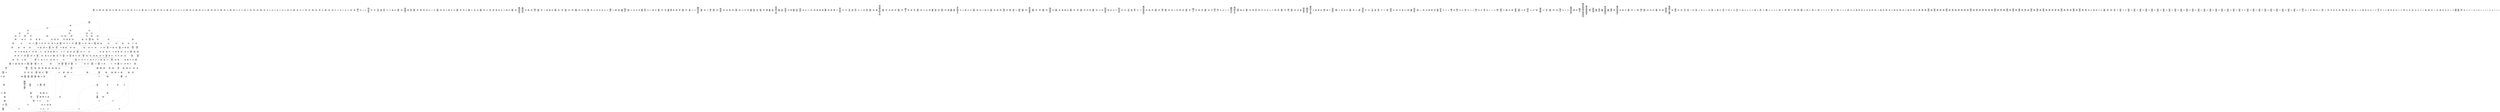 /* Generated by GvGen v.1.0 (https://www.github.com/stricaud/gvgen) */

digraph G {
compound=true;
   node1 [label="[anywhere]"];
   node2 [label="# 0x0
PUSHX Data
PUSHX Data
MSTORE
PUSHX LogicData
CALLDATASIZE
LT
PUSHX Data
JUMPI
"];
   node3 [label="# 0xd
PUSHX Data
CALLDATALOAD
PUSHX BitData
SHR
PUSHX LogicData
GT
PUSHX Data
JUMPI
"];
   node4 [label="# 0x1e
PUSHX LogicData
GT
PUSHX Data
JUMPI
"];
   node5 [label="# 0x29
PUSHX LogicData
GT
PUSHX Data
JUMPI
"];
   node6 [label="# 0x34
PUSHX LogicData
EQ
PUSHX Data
JUMPI
"];
   node7 [label="# 0x3f
PUSHX LogicData
EQ
PUSHX Data
JUMPI
"];
   node8 [label="# 0x4a
PUSHX LogicData
EQ
PUSHX Data
JUMPI
"];
   node9 [label="# 0x55
PUSHX LogicData
EQ
PUSHX Data
JUMPI
"];
   node10 [label="# 0x60
PUSHX LogicData
EQ
PUSHX Data
JUMPI
"];
   node11 [label="# 0x6b
PUSHX LogicData
EQ
PUSHX Data
JUMPI
"];
   node12 [label="# 0x76
PUSHX Data
JUMP
"];
   node13 [label="# 0x7a
JUMPDEST
PUSHX LogicData
EQ
PUSHX Data
JUMPI
"];
   node14 [label="# 0x86
PUSHX LogicData
EQ
PUSHX Data
JUMPI
"];
   node15 [label="# 0x91
PUSHX LogicData
EQ
PUSHX Data
JUMPI
"];
   node16 [label="# 0x9c
PUSHX LogicData
EQ
PUSHX Data
JUMPI
"];
   node17 [label="# 0xa7
PUSHX LogicData
EQ
PUSHX Data
JUMPI
"];
   node18 [label="# 0xb2
PUSHX LogicData
EQ
PUSHX Data
JUMPI
"];
   node19 [label="# 0xbd
PUSHX Data
JUMP
"];
   node20 [label="# 0xc1
JUMPDEST
PUSHX LogicData
GT
PUSHX Data
JUMPI
"];
   node21 [label="# 0xcd
PUSHX LogicData
EQ
PUSHX Data
JUMPI
"];
   node22 [label="# 0xd8
PUSHX LogicData
EQ
PUSHX Data
JUMPI
"];
   node23 [label="# 0xe3
PUSHX LogicData
EQ
PUSHX Data
JUMPI
"];
   node24 [label="# 0xee
PUSHX LogicData
EQ
PUSHX Data
JUMPI
"];
   node25 [label="# 0xf9
PUSHX LogicData
EQ
PUSHX Data
JUMPI
"];
   node26 [label="# 0x104
PUSHX LogicData
EQ
PUSHX Data
JUMPI
"];
   node27 [label="# 0x10f
PUSHX Data
JUMP
"];
   node28 [label="# 0x113
JUMPDEST
PUSHX LogicData
EQ
PUSHX Data
JUMPI
"];
   node29 [label="# 0x11f
PUSHX LogicData
EQ
PUSHX Data
JUMPI
"];
   node30 [label="# 0x12a
PUSHX LogicData
EQ
PUSHX Data
JUMPI
"];
   node31 [label="# 0x135
PUSHX LogicData
EQ
PUSHX Data
JUMPI
"];
   node32 [label="# 0x140
PUSHX LogicData
EQ
PUSHX Data
JUMPI
"];
   node33 [label="# 0x14b
PUSHX LogicData
EQ
PUSHX Data
JUMPI
"];
   node34 [label="# 0x156
PUSHX Data
JUMP
"];
   node35 [label="# 0x15a
JUMPDEST
PUSHX LogicData
GT
PUSHX Data
JUMPI
"];
   node36 [label="# 0x166
PUSHX LogicData
GT
PUSHX Data
JUMPI
"];
   node37 [label="# 0x171
PUSHX LogicData
EQ
PUSHX Data
JUMPI
"];
   node38 [label="# 0x17c
PUSHX LogicData
EQ
PUSHX Data
JUMPI
"];
   node39 [label="# 0x187
PUSHX LogicData
EQ
PUSHX Data
JUMPI
"];
   node40 [label="# 0x192
PUSHX LogicData
EQ
PUSHX Data
JUMPI
"];
   node41 [label="# 0x19d
PUSHX LogicData
EQ
PUSHX Data
JUMPI
"];
   node42 [label="# 0x1a8
PUSHX LogicData
EQ
PUSHX Data
JUMPI
"];
   node43 [label="# 0x1b3
PUSHX Data
JUMP
"];
   node44 [label="# 0x1b7
JUMPDEST
PUSHX LogicData
EQ
PUSHX Data
JUMPI
"];
   node45 [label="# 0x1c3
PUSHX LogicData
EQ
PUSHX Data
JUMPI
"];
   node46 [label="# 0x1ce
PUSHX LogicData
EQ
PUSHX Data
JUMPI
"];
   node47 [label="# 0x1d9
PUSHX LogicData
EQ
PUSHX Data
JUMPI
"];
   node48 [label="# 0x1e4
PUSHX LogicData
EQ
PUSHX Data
JUMPI
"];
   node49 [label="# 0x1ef
PUSHX LogicData
EQ
PUSHX Data
JUMPI
"];
   node50 [label="# 0x1fa
PUSHX Data
JUMP
"];
   node51 [label="# 0x1fe
JUMPDEST
PUSHX LogicData
GT
PUSHX Data
JUMPI
"];
   node52 [label="# 0x20a
PUSHX LogicData
EQ
PUSHX Data
JUMPI
"];
   node53 [label="# 0x215
PUSHX LogicData
EQ
PUSHX Data
JUMPI
"];
   node54 [label="# 0x220
PUSHX LogicData
EQ
PUSHX Data
JUMPI
"];
   node55 [label="# 0x22b
PUSHX LogicData
EQ
PUSHX Data
JUMPI
"];
   node56 [label="# 0x236
PUSHX LogicData
EQ
PUSHX Data
JUMPI
"];
   node57 [label="# 0x241
PUSHX LogicData
EQ
PUSHX Data
JUMPI
"];
   node58 [label="# 0x24c
PUSHX Data
JUMP
"];
   node59 [label="# 0x250
JUMPDEST
PUSHX LogicData
EQ
PUSHX Data
JUMPI
"];
   node60 [label="# 0x25c
PUSHX LogicData
EQ
PUSHX Data
JUMPI
"];
   node61 [label="# 0x267
PUSHX LogicData
EQ
PUSHX Data
JUMPI
"];
   node62 [label="# 0x272
PUSHX LogicData
EQ
PUSHX Data
JUMPI
"];
   node63 [label="# 0x27d
PUSHX LogicData
EQ
PUSHX Data
JUMPI
"];
   node64 [label="# 0x288
JUMPDEST
PUSHX Data
REVERT
"];
   node65 [label="# 0x28d
JUMPDEST
CALLVALUE
ISZERO
PUSHX Data
JUMPI
"];
   node66 [label="# 0x295
PUSHX Data
REVERT
"];
   node67 [label="# 0x299
JUMPDEST
PUSHX Data
PUSHX ArithData
CALLDATASIZE
SUB
ADD
PUSHX Data
PUSHX Data
JUMP
"];
   node68 [label="# 0x2af
JUMPDEST
PUSHX Data
JUMP
"];
   node69 [label="# 0x2b4
JUMPDEST
PUSHX MemData
MLOAD
PUSHX Data
PUSHX Data
JUMP
"];
   node70 [label="# 0x2c1
JUMPDEST
PUSHX MemData
MLOAD
SUB
RETURN
"];
   node71 [label="# 0x2ca
JUMPDEST
CALLVALUE
ISZERO
PUSHX Data
JUMPI
"];
   node72 [label="# 0x2d2
PUSHX Data
REVERT
"];
   node73 [label="# 0x2d6
JUMPDEST
PUSHX Data
PUSHX Data
JUMP
"];
   node74 [label="# 0x2df
JUMPDEST
PUSHX MemData
MLOAD
PUSHX Data
PUSHX Data
JUMP
"];
   node75 [label="# 0x2ec
JUMPDEST
PUSHX MemData
MLOAD
SUB
RETURN
"];
   node76 [label="# 0x2f5
JUMPDEST
CALLVALUE
ISZERO
PUSHX Data
JUMPI
"];
   node77 [label="# 0x2fd
PUSHX Data
REVERT
"];
   node78 [label="# 0x301
JUMPDEST
PUSHX Data
PUSHX ArithData
CALLDATASIZE
SUB
ADD
PUSHX Data
PUSHX Data
JUMP
"];
   node79 [label="# 0x317
JUMPDEST
PUSHX Data
JUMP
"];
   node80 [label="# 0x31c
JUMPDEST
PUSHX MemData
MLOAD
PUSHX Data
PUSHX Data
JUMP
"];
   node81 [label="# 0x329
JUMPDEST
PUSHX MemData
MLOAD
SUB
RETURN
"];
   node82 [label="# 0x332
JUMPDEST
CALLVALUE
ISZERO
PUSHX Data
JUMPI
"];
   node83 [label="# 0x33a
PUSHX Data
REVERT
"];
   node84 [label="# 0x33e
JUMPDEST
PUSHX Data
PUSHX ArithData
CALLDATASIZE
SUB
ADD
PUSHX Data
PUSHX Data
JUMP
"];
   node85 [label="# 0x354
JUMPDEST
PUSHX Data
JUMP
"];
   node86 [label="# 0x359
JUMPDEST
STOP
"];
   node87 [label="# 0x35b
JUMPDEST
CALLVALUE
ISZERO
PUSHX Data
JUMPI
"];
   node88 [label="# 0x363
PUSHX Data
REVERT
"];
   node89 [label="# 0x367
JUMPDEST
PUSHX Data
PUSHX Data
JUMP
"];
   node90 [label="# 0x370
JUMPDEST
PUSHX MemData
MLOAD
PUSHX Data
PUSHX Data
JUMP
"];
   node91 [label="# 0x37d
JUMPDEST
PUSHX MemData
MLOAD
SUB
RETURN
"];
   node92 [label="# 0x386
JUMPDEST
CALLVALUE
ISZERO
PUSHX Data
JUMPI
"];
   node93 [label="# 0x38e
PUSHX Data
REVERT
"];
   node94 [label="# 0x392
JUMPDEST
PUSHX Data
PUSHX Data
JUMP
"];
   node95 [label="# 0x39b
JUMPDEST
PUSHX MemData
MLOAD
PUSHX Data
PUSHX Data
JUMP
"];
   node96 [label="# 0x3a8
JUMPDEST
PUSHX MemData
MLOAD
SUB
RETURN
"];
   node97 [label="# 0x3b1
JUMPDEST
CALLVALUE
ISZERO
PUSHX Data
JUMPI
"];
   node98 [label="# 0x3b9
PUSHX Data
REVERT
"];
   node99 [label="# 0x3bd
JUMPDEST
PUSHX Data
PUSHX ArithData
CALLDATASIZE
SUB
ADD
PUSHX Data
PUSHX Data
JUMP
"];
   node100 [label="# 0x3d3
JUMPDEST
PUSHX Data
JUMP
"];
   node101 [label="# 0x3d8
JUMPDEST
STOP
"];
   node102 [label="# 0x3da
JUMPDEST
CALLVALUE
ISZERO
PUSHX Data
JUMPI
"];
   node103 [label="# 0x3e2
PUSHX Data
REVERT
"];
   node104 [label="# 0x3e6
JUMPDEST
PUSHX Data
PUSHX ArithData
CALLDATASIZE
SUB
ADD
PUSHX Data
PUSHX Data
JUMP
"];
   node105 [label="# 0x3fc
JUMPDEST
PUSHX Data
JUMP
"];
   node106 [label="# 0x401
JUMPDEST
PUSHX MemData
MLOAD
PUSHX Data
PUSHX Data
JUMP
"];
   node107 [label="# 0x40e
JUMPDEST
PUSHX MemData
MLOAD
SUB
RETURN
"];
   node108 [label="# 0x417
JUMPDEST
CALLVALUE
ISZERO
PUSHX Data
JUMPI
"];
   node109 [label="# 0x41f
PUSHX Data
REVERT
"];
   node110 [label="# 0x423
JUMPDEST
PUSHX Data
PUSHX Data
JUMP
"];
   node111 [label="# 0x42c
JUMPDEST
STOP
"];
   node112 [label="# 0x42e
JUMPDEST
CALLVALUE
ISZERO
PUSHX Data
JUMPI
"];
   node113 [label="# 0x436
PUSHX Data
REVERT
"];
   node114 [label="# 0x43a
JUMPDEST
PUSHX Data
PUSHX ArithData
CALLDATASIZE
SUB
ADD
PUSHX Data
PUSHX Data
JUMP
"];
   node115 [label="# 0x450
JUMPDEST
PUSHX Data
JUMP
"];
   node116 [label="# 0x455
JUMPDEST
PUSHX MemData
MLOAD
PUSHX Data
PUSHX Data
JUMP
"];
   node117 [label="# 0x462
JUMPDEST
PUSHX MemData
MLOAD
SUB
RETURN
"];
   node118 [label="# 0x46b
JUMPDEST
CALLVALUE
ISZERO
PUSHX Data
JUMPI
"];
   node119 [label="# 0x473
PUSHX Data
REVERT
"];
   node120 [label="# 0x477
JUMPDEST
PUSHX Data
PUSHX Data
JUMP
"];
   node121 [label="# 0x480
JUMPDEST
PUSHX MemData
MLOAD
PUSHX Data
PUSHX Data
JUMP
"];
   node122 [label="# 0x48d
JUMPDEST
PUSHX MemData
MLOAD
SUB
RETURN
"];
   node123 [label="# 0x496
JUMPDEST
CALLVALUE
ISZERO
PUSHX Data
JUMPI
"];
   node124 [label="# 0x49e
PUSHX Data
REVERT
"];
   node125 [label="# 0x4a2
JUMPDEST
PUSHX Data
PUSHX ArithData
CALLDATASIZE
SUB
ADD
PUSHX Data
PUSHX Data
JUMP
"];
   node126 [label="# 0x4b8
JUMPDEST
PUSHX Data
JUMP
"];
   node127 [label="# 0x4bd
JUMPDEST
PUSHX MemData
MLOAD
PUSHX Data
PUSHX Data
JUMP
"];
   node128 [label="# 0x4ca
JUMPDEST
PUSHX MemData
MLOAD
SUB
RETURN
"];
   node129 [label="# 0x4d3
JUMPDEST
PUSHX Data
PUSHX ArithData
CALLDATASIZE
SUB
ADD
PUSHX Data
PUSHX Data
JUMP
"];
   node130 [label="# 0x4e8
JUMPDEST
PUSHX Data
JUMP
"];
   node131 [label="# 0x4ed
JUMPDEST
STOP
"];
   node132 [label="# 0x4ef
JUMPDEST
CALLVALUE
ISZERO
PUSHX Data
JUMPI
"];
   node133 [label="# 0x4f7
PUSHX Data
REVERT
"];
   node134 [label="# 0x4fb
JUMPDEST
PUSHX Data
PUSHX ArithData
CALLDATASIZE
SUB
ADD
PUSHX Data
PUSHX Data
JUMP
"];
   node135 [label="# 0x511
JUMPDEST
PUSHX Data
JUMP
"];
   node136 [label="# 0x516
JUMPDEST
STOP
"];
   node137 [label="# 0x518
JUMPDEST
CALLVALUE
ISZERO
PUSHX Data
JUMPI
"];
   node138 [label="# 0x520
PUSHX Data
REVERT
"];
   node139 [label="# 0x524
JUMPDEST
PUSHX Data
PUSHX ArithData
CALLDATASIZE
SUB
ADD
PUSHX Data
PUSHX Data
JUMP
"];
   node140 [label="# 0x53a
JUMPDEST
PUSHX Data
JUMP
"];
   node141 [label="# 0x53f
JUMPDEST
PUSHX MemData
MLOAD
PUSHX Data
PUSHX Data
JUMP
"];
   node142 [label="# 0x54c
JUMPDEST
PUSHX MemData
MLOAD
SUB
RETURN
"];
   node143 [label="# 0x555
JUMPDEST
CALLVALUE
ISZERO
PUSHX Data
JUMPI
"];
   node144 [label="# 0x55d
PUSHX Data
REVERT
"];
   node145 [label="# 0x561
JUMPDEST
PUSHX Data
PUSHX ArithData
CALLDATASIZE
SUB
ADD
PUSHX Data
PUSHX Data
JUMP
"];
   node146 [label="# 0x577
JUMPDEST
PUSHX Data
JUMP
"];
   node147 [label="# 0x57c
JUMPDEST
PUSHX MemData
MLOAD
PUSHX Data
PUSHX Data
JUMP
"];
   node148 [label="# 0x589
JUMPDEST
PUSHX MemData
MLOAD
SUB
RETURN
"];
   node149 [label="# 0x592
JUMPDEST
CALLVALUE
ISZERO
PUSHX Data
JUMPI
"];
   node150 [label="# 0x59a
PUSHX Data
REVERT
"];
   node151 [label="# 0x59e
JUMPDEST
PUSHX Data
PUSHX ArithData
CALLDATASIZE
SUB
ADD
PUSHX Data
PUSHX Data
JUMP
"];
   node152 [label="# 0x5b4
JUMPDEST
PUSHX Data
JUMP
"];
   node153 [label="# 0x5b9
JUMPDEST
STOP
"];
   node154 [label="# 0x5bb
JUMPDEST
CALLVALUE
ISZERO
PUSHX Data
JUMPI
"];
   node155 [label="# 0x5c3
PUSHX Data
REVERT
"];
   node156 [label="# 0x5c7
JUMPDEST
PUSHX Data
PUSHX Data
JUMP
"];
   node157 [label="# 0x5d0
JUMPDEST
PUSHX MemData
MLOAD
PUSHX Data
PUSHX Data
JUMP
"];
   node158 [label="# 0x5dd
JUMPDEST
PUSHX MemData
MLOAD
SUB
RETURN
"];
   node159 [label="# 0x5e6
JUMPDEST
CALLVALUE
ISZERO
PUSHX Data
JUMPI
"];
   node160 [label="# 0x5ee
PUSHX Data
REVERT
"];
   node161 [label="# 0x5f2
JUMPDEST
PUSHX Data
PUSHX Data
JUMP
"];
   node162 [label="# 0x5fb
JUMPDEST
PUSHX MemData
MLOAD
PUSHX Data
PUSHX Data
JUMP
"];
   node163 [label="# 0x608
JUMPDEST
PUSHX MemData
MLOAD
SUB
RETURN
"];
   node164 [label="# 0x611
JUMPDEST
CALLVALUE
ISZERO
PUSHX Data
JUMPI
"];
   node165 [label="# 0x619
PUSHX Data
REVERT
"];
   node166 [label="# 0x61d
JUMPDEST
PUSHX Data
PUSHX ArithData
CALLDATASIZE
SUB
ADD
PUSHX Data
PUSHX Data
JUMP
"];
   node167 [label="# 0x633
JUMPDEST
PUSHX Data
JUMP
"];
   node168 [label="# 0x638
JUMPDEST
PUSHX MemData
MLOAD
PUSHX Data
PUSHX Data
JUMP
"];
   node169 [label="# 0x645
JUMPDEST
PUSHX MemData
MLOAD
SUB
RETURN
"];
   node170 [label="# 0x64e
JUMPDEST
CALLVALUE
ISZERO
PUSHX Data
JUMPI
"];
   node171 [label="# 0x656
PUSHX Data
REVERT
"];
   node172 [label="# 0x65a
JUMPDEST
PUSHX Data
PUSHX ArithData
CALLDATASIZE
SUB
ADD
PUSHX Data
PUSHX Data
JUMP
"];
   node173 [label="# 0x670
JUMPDEST
PUSHX Data
JUMP
"];
   node174 [label="# 0x675
JUMPDEST
PUSHX MemData
MLOAD
PUSHX Data
PUSHX Data
JUMP
"];
   node175 [label="# 0x682
JUMPDEST
PUSHX MemData
MLOAD
SUB
RETURN
"];
   node176 [label="# 0x68b
JUMPDEST
CALLVALUE
ISZERO
PUSHX Data
JUMPI
"];
   node177 [label="# 0x693
PUSHX Data
REVERT
"];
   node178 [label="# 0x697
JUMPDEST
PUSHX Data
PUSHX Data
JUMP
"];
   node179 [label="# 0x6a0
JUMPDEST
STOP
"];
   node180 [label="# 0x6a2
JUMPDEST
CALLVALUE
ISZERO
PUSHX Data
JUMPI
"];
   node181 [label="# 0x6aa
PUSHX Data
REVERT
"];
   node182 [label="# 0x6ae
JUMPDEST
PUSHX Data
PUSHX ArithData
CALLDATASIZE
SUB
ADD
PUSHX Data
PUSHX Data
JUMP
"];
   node183 [label="# 0x6c4
JUMPDEST
PUSHX Data
JUMP
"];
   node184 [label="# 0x6c9
JUMPDEST
STOP
"];
   node185 [label="# 0x6cb
JUMPDEST
CALLVALUE
ISZERO
PUSHX Data
JUMPI
"];
   node186 [label="# 0x6d3
PUSHX Data
REVERT
"];
   node187 [label="# 0x6d7
JUMPDEST
PUSHX Data
PUSHX Data
JUMP
"];
   node188 [label="# 0x6e0
JUMPDEST
PUSHX MemData
MLOAD
PUSHX Data
PUSHX Data
JUMP
"];
   node189 [label="# 0x6ed
JUMPDEST
PUSHX MemData
MLOAD
SUB
RETURN
"];
   node190 [label="# 0x6f6
JUMPDEST
CALLVALUE
ISZERO
PUSHX Data
JUMPI
"];
   node191 [label="# 0x6fe
PUSHX Data
REVERT
"];
   node192 [label="# 0x702
JUMPDEST
PUSHX Data
PUSHX Data
JUMP
"];
   node193 [label="# 0x70b
JUMPDEST
STOP
"];
   node194 [label="# 0x70d
JUMPDEST
CALLVALUE
ISZERO
PUSHX Data
JUMPI
"];
   node195 [label="# 0x715
PUSHX Data
REVERT
"];
   node196 [label="# 0x719
JUMPDEST
PUSHX Data
PUSHX Data
JUMP
"];
   node197 [label="# 0x722
JUMPDEST
PUSHX MemData
MLOAD
PUSHX Data
PUSHX Data
JUMP
"];
   node198 [label="# 0x72f
JUMPDEST
PUSHX MemData
MLOAD
SUB
RETURN
"];
   node199 [label="# 0x738
JUMPDEST
CALLVALUE
ISZERO
PUSHX Data
JUMPI
"];
   node200 [label="# 0x740
PUSHX Data
REVERT
"];
   node201 [label="# 0x744
JUMPDEST
PUSHX Data
PUSHX Data
JUMP
"];
   node202 [label="# 0x74d
JUMPDEST
PUSHX MemData
MLOAD
PUSHX Data
PUSHX Data
JUMP
"];
   node203 [label="# 0x75a
JUMPDEST
PUSHX MemData
MLOAD
SUB
RETURN
"];
   node204 [label="# 0x763
JUMPDEST
CALLVALUE
ISZERO
PUSHX Data
JUMPI
"];
   node205 [label="# 0x76b
PUSHX Data
REVERT
"];
   node206 [label="# 0x76f
JUMPDEST
PUSHX Data
PUSHX Data
JUMP
"];
   node207 [label="# 0x778
JUMPDEST
PUSHX MemData
MLOAD
PUSHX Data
PUSHX Data
JUMP
"];
   node208 [label="# 0x785
JUMPDEST
PUSHX MemData
MLOAD
SUB
RETURN
"];
   node209 [label="# 0x78e
JUMPDEST
CALLVALUE
ISZERO
PUSHX Data
JUMPI
"];
   node210 [label="# 0x796
PUSHX Data
REVERT
"];
   node211 [label="# 0x79a
JUMPDEST
PUSHX Data
PUSHX Data
JUMP
"];
   node212 [label="# 0x7a3
JUMPDEST
PUSHX MemData
MLOAD
PUSHX Data
PUSHX Data
JUMP
"];
   node213 [label="# 0x7b0
JUMPDEST
PUSHX MemData
MLOAD
SUB
RETURN
"];
   node214 [label="# 0x7b9
JUMPDEST
CALLVALUE
ISZERO
PUSHX Data
JUMPI
"];
   node215 [label="# 0x7c1
PUSHX Data
REVERT
"];
   node216 [label="# 0x7c5
JUMPDEST
PUSHX Data
PUSHX ArithData
CALLDATASIZE
SUB
ADD
PUSHX Data
PUSHX Data
JUMP
"];
   node217 [label="# 0x7db
JUMPDEST
PUSHX Data
JUMP
"];
   node218 [label="# 0x7e0
JUMPDEST
STOP
"];
   node219 [label="# 0x7e2
JUMPDEST
CALLVALUE
ISZERO
PUSHX Data
JUMPI
"];
   node220 [label="# 0x7ea
PUSHX Data
REVERT
"];
   node221 [label="# 0x7ee
JUMPDEST
PUSHX Data
PUSHX ArithData
CALLDATASIZE
SUB
ADD
PUSHX Data
PUSHX Data
JUMP
"];
   node222 [label="# 0x804
JUMPDEST
PUSHX Data
JUMP
"];
   node223 [label="# 0x809
JUMPDEST
STOP
"];
   node224 [label="# 0x80b
JUMPDEST
CALLVALUE
ISZERO
PUSHX Data
JUMPI
"];
   node225 [label="# 0x813
PUSHX Data
REVERT
"];
   node226 [label="# 0x817
JUMPDEST
PUSHX Data
PUSHX ArithData
CALLDATASIZE
SUB
ADD
PUSHX Data
PUSHX Data
JUMP
"];
   node227 [label="# 0x82d
JUMPDEST
PUSHX Data
JUMP
"];
   node228 [label="# 0x832
JUMPDEST
STOP
"];
   node229 [label="# 0x834
JUMPDEST
CALLVALUE
ISZERO
PUSHX Data
JUMPI
"];
   node230 [label="# 0x83c
PUSHX Data
REVERT
"];
   node231 [label="# 0x840
JUMPDEST
PUSHX Data
PUSHX ArithData
CALLDATASIZE
SUB
ADD
PUSHX Data
PUSHX Data
JUMP
"];
   node232 [label="# 0x856
JUMPDEST
PUSHX Data
JUMP
"];
   node233 [label="# 0x85b
JUMPDEST
STOP
"];
   node234 [label="# 0x85d
JUMPDEST
CALLVALUE
ISZERO
PUSHX Data
JUMPI
"];
   node235 [label="# 0x865
PUSHX Data
REVERT
"];
   node236 [label="# 0x869
JUMPDEST
PUSHX Data
PUSHX Data
JUMP
"];
   node237 [label="# 0x872
JUMPDEST
PUSHX MemData
MLOAD
PUSHX Data
PUSHX Data
JUMP
"];
   node238 [label="# 0x87f
JUMPDEST
PUSHX MemData
MLOAD
SUB
RETURN
"];
   node239 [label="# 0x888
JUMPDEST
CALLVALUE
ISZERO
PUSHX Data
JUMPI
"];
   node240 [label="# 0x890
PUSHX Data
REVERT
"];
   node241 [label="# 0x894
JUMPDEST
PUSHX Data
PUSHX ArithData
CALLDATASIZE
SUB
ADD
PUSHX Data
PUSHX Data
JUMP
"];
   node242 [label="# 0x8aa
JUMPDEST
PUSHX Data
JUMP
"];
   node243 [label="# 0x8af
JUMPDEST
PUSHX MemData
MLOAD
PUSHX Data
PUSHX Data
JUMP
"];
   node244 [label="# 0x8bc
JUMPDEST
PUSHX MemData
MLOAD
SUB
RETURN
"];
   node245 [label="# 0x8c5
JUMPDEST
PUSHX Data
PUSHX ArithData
CALLDATASIZE
SUB
ADD
PUSHX Data
PUSHX Data
JUMP
"];
   node246 [label="# 0x8da
JUMPDEST
PUSHX Data
JUMP
"];
   node247 [label="# 0x8df
JUMPDEST
STOP
"];
   node248 [label="# 0x8e1
JUMPDEST
CALLVALUE
ISZERO
PUSHX Data
JUMPI
"];
   node249 [label="# 0x8e9
PUSHX Data
REVERT
"];
   node250 [label="# 0x8ed
JUMPDEST
PUSHX Data
PUSHX Data
JUMP
"];
   node251 [label="# 0x8f6
JUMPDEST
PUSHX MemData
MLOAD
PUSHX Data
PUSHX Data
JUMP
"];
   node252 [label="# 0x903
JUMPDEST
PUSHX MemData
MLOAD
SUB
RETURN
"];
   node253 [label="# 0x90c
JUMPDEST
CALLVALUE
ISZERO
PUSHX Data
JUMPI
"];
   node254 [label="# 0x914
PUSHX Data
REVERT
"];
   node255 [label="# 0x918
JUMPDEST
PUSHX Data
PUSHX Data
JUMP
"];
   node256 [label="# 0x921
JUMPDEST
PUSHX MemData
MLOAD
PUSHX Data
PUSHX Data
JUMP
"];
   node257 [label="# 0x92e
JUMPDEST
PUSHX MemData
MLOAD
SUB
RETURN
"];
   node258 [label="# 0x937
JUMPDEST
CALLVALUE
ISZERO
PUSHX Data
JUMPI
"];
   node259 [label="# 0x93f
PUSHX Data
REVERT
"];
   node260 [label="# 0x943
JUMPDEST
PUSHX Data
PUSHX Data
JUMP
"];
   node261 [label="# 0x94c
JUMPDEST
PUSHX MemData
MLOAD
PUSHX Data
PUSHX Data
JUMP
"];
   node262 [label="# 0x959
JUMPDEST
PUSHX MemData
MLOAD
SUB
RETURN
"];
   node263 [label="# 0x962
JUMPDEST
CALLVALUE
ISZERO
PUSHX Data
JUMPI
"];
   node264 [label="# 0x96a
PUSHX Data
REVERT
"];
   node265 [label="# 0x96e
JUMPDEST
PUSHX Data
PUSHX Data
JUMP
"];
   node266 [label="# 0x977
JUMPDEST
PUSHX MemData
MLOAD
PUSHX Data
PUSHX Data
JUMP
"];
   node267 [label="# 0x984
JUMPDEST
PUSHX MemData
MLOAD
SUB
RETURN
"];
   node268 [label="# 0x98d
JUMPDEST
CALLVALUE
ISZERO
PUSHX Data
JUMPI
"];
   node269 [label="# 0x995
PUSHX Data
REVERT
"];
   node270 [label="# 0x999
JUMPDEST
PUSHX Data
PUSHX ArithData
CALLDATASIZE
SUB
ADD
PUSHX Data
PUSHX Data
JUMP
"];
   node271 [label="# 0x9af
JUMPDEST
PUSHX Data
JUMP
"];
   node272 [label="# 0x9b4
JUMPDEST
PUSHX MemData
MLOAD
PUSHX Data
PUSHX Data
JUMP
"];
   node273 [label="# 0x9c1
JUMPDEST
PUSHX MemData
MLOAD
SUB
RETURN
"];
   node274 [label="# 0x9ca
JUMPDEST
CALLVALUE
ISZERO
PUSHX Data
JUMPI
"];
   node275 [label="# 0x9d2
PUSHX Data
REVERT
"];
   node276 [label="# 0x9d6
JUMPDEST
PUSHX Data
PUSHX Data
JUMP
"];
   node277 [label="# 0x9df
JUMPDEST
PUSHX MemData
MLOAD
PUSHX Data
PUSHX Data
JUMP
"];
   node278 [label="# 0x9ec
JUMPDEST
PUSHX MemData
MLOAD
SUB
RETURN
"];
   node279 [label="# 0x9f5
JUMPDEST
CALLVALUE
ISZERO
PUSHX Data
JUMPI
"];
   node280 [label="# 0x9fd
PUSHX Data
REVERT
"];
   node281 [label="# 0xa01
JUMPDEST
PUSHX Data
PUSHX ArithData
CALLDATASIZE
SUB
ADD
PUSHX Data
PUSHX Data
JUMP
"];
   node282 [label="# 0xa17
JUMPDEST
PUSHX Data
JUMP
"];
   node283 [label="# 0xa1c
JUMPDEST
STOP
"];
   node284 [label="# 0xa1e
JUMPDEST
CALLVALUE
ISZERO
PUSHX Data
JUMPI
"];
   node285 [label="# 0xa26
PUSHX Data
REVERT
"];
   node286 [label="# 0xa2a
JUMPDEST
PUSHX Data
PUSHX ArithData
CALLDATASIZE
SUB
ADD
PUSHX Data
PUSHX Data
JUMP
"];
   node287 [label="# 0xa40
JUMPDEST
PUSHX Data
JUMP
"];
   node288 [label="# 0xa45
JUMPDEST
STOP
"];
   node289 [label="# 0xa47
JUMPDEST
CALLVALUE
ISZERO
PUSHX Data
JUMPI
"];
   node290 [label="# 0xa4f
PUSHX Data
REVERT
"];
   node291 [label="# 0xa53
JUMPDEST
PUSHX Data
PUSHX ArithData
CALLDATASIZE
SUB
ADD
PUSHX Data
PUSHX Data
JUMP
"];
   node292 [label="# 0xa69
JUMPDEST
PUSHX Data
JUMP
"];
   node293 [label="# 0xa6e
JUMPDEST
STOP
"];
   node294 [label="# 0xa70
JUMPDEST
CALLVALUE
ISZERO
PUSHX Data
JUMPI
"];
   node295 [label="# 0xa78
PUSHX Data
REVERT
"];
   node296 [label="# 0xa7c
JUMPDEST
PUSHX Data
PUSHX Data
JUMP
"];
   node297 [label="# 0xa85
JUMPDEST
PUSHX MemData
MLOAD
PUSHX Data
PUSHX Data
JUMP
"];
   node298 [label="# 0xa92
JUMPDEST
PUSHX MemData
MLOAD
SUB
RETURN
"];
   node299 [label="# 0xa9b
JUMPDEST
CALLVALUE
ISZERO
PUSHX Data
JUMPI
"];
   node300 [label="# 0xaa3
PUSHX Data
REVERT
"];
   node301 [label="# 0xaa7
JUMPDEST
PUSHX Data
PUSHX Data
JUMP
"];
   node302 [label="# 0xab0
JUMPDEST
PUSHX MemData
MLOAD
PUSHX Data
PUSHX Data
JUMP
"];
   node303 [label="# 0xabd
JUMPDEST
PUSHX MemData
MLOAD
SUB
RETURN
"];
   node304 [label="# 0xac6
JUMPDEST
PUSHX Data
PUSHX BitData
PUSHX BitData
NOT
AND
PUSHX BitData
NOT
AND
EQ
PUSHX Data
JUMPI
"];
   node305 [label="# 0xb2f
PUSHX Data
PUSHX Data
JUMP
"];
   node306 [label="# 0xb38
JUMPDEST
"];
   node307 [label="# 0xb39
JUMPDEST
JUMP
"];
   node308 [label="# 0xb40
JUMPDEST
PUSHX Data
PUSHX StorData
SLOAD
PUSHX Data
PUSHX Data
JUMP
"];
   node309 [label="# 0xb4f
JUMPDEST
PUSHX ArithData
ADD
PUSHX ArithData
DIV
MUL
PUSHX ArithData
ADD
PUSHX MemData
MLOAD
ADD
PUSHX Data
MSTORE
MSTORE
PUSHX ArithData
ADD
SLOAD
PUSHX Data
PUSHX Data
JUMP
"];
   node310 [label="# 0xb7b
JUMPDEST
ISZERO
PUSHX Data
JUMPI
"];
   node311 [label="# 0xb82
PUSHX LogicData
LT
PUSHX Data
JUMPI
"];
   node312 [label="# 0xb8a
PUSHX ArithData
SLOAD
DIV
MUL
MSTORE
PUSHX ArithData
ADD
PUSHX Data
JUMP
"];
   node313 [label="# 0xb9d
JUMPDEST
ADD
PUSHX Data
MSTORE
PUSHX Data
PUSHX Data
SHA3
"];
   node314 [label="# 0xbab
JUMPDEST
SLOAD
MSTORE
PUSHX ArithData
ADD
PUSHX ArithData
ADD
GT
PUSHX Data
JUMPI
"];
   node315 [label="# 0xbbf
SUB
PUSHX BitData
AND
ADD
"];
   node316 [label="# 0xbc8
JUMPDEST
JUMP
"];
   node317 [label="# 0xbd2
JUMPDEST
PUSHX Data
PUSHX Data
PUSHX Data
JUMP
"];
   node318 [label="# 0xbdd
JUMPDEST
PUSHX Data
JUMPI
"];
   node319 [label="# 0xbe2
PUSHX MemData
MLOAD
PUSHX Data
MSTORE
PUSHX ArithData
ADD
PUSHX Data
PUSHX Data
JUMP
"];
   node320 [label="# 0xc13
JUMPDEST
PUSHX MemData
MLOAD
SUB
REVERT
"];
   node321 [label="# 0xc1c
JUMPDEST
PUSHX Data
PUSHX ArithData
MSTORE
PUSHX ArithData
ADD
MSTORE
PUSHX ArithData
ADD
PUSHX Data
SHA3
PUSHX ArithData
SLOAD
PUSHX ArithData
EXP
DIV
PUSHX BitData
AND
JUMP
"];
   node322 [label="# 0xc57
JUMPDEST
PUSHX Data
PUSHX Data
PUSHX Data
JUMP
"];
   node323 [label="# 0xc62
JUMPDEST
PUSHX BitData
AND
PUSHX BitData
AND
EQ
ISZERO
PUSHX Data
JUMPI
"];
   node324 [label="# 0xc99
PUSHX MemData
MLOAD
PUSHX Data
MSTORE
PUSHX ArithData
ADD
PUSHX Data
PUSHX Data
JUMP
"];
   node325 [label="# 0xcca
JUMPDEST
PUSHX MemData
MLOAD
SUB
REVERT
"];
   node326 [label="# 0xcd3
JUMPDEST
PUSHX BitData
AND
PUSHX Data
PUSHX Data
JUMP
"];
   node327 [label="# 0xcf2
JUMPDEST
PUSHX BitData
AND
EQ
PUSHX Data
JUMPI
"];
   node328 [label="# 0xd0f
PUSHX Data
PUSHX Data
PUSHX Data
JUMP
"];
   node329 [label="# 0xd1b
JUMPDEST
PUSHX Data
JUMP
"];
   node330 [label="# 0xd20
JUMPDEST
"];
   node331 [label="# 0xd21
JUMPDEST
PUSHX Data
JUMPI
"];
   node332 [label="# 0xd26
PUSHX MemData
MLOAD
PUSHX Data
MSTORE
PUSHX ArithData
ADD
PUSHX Data
PUSHX Data
JUMP
"];
   node333 [label="# 0xd57
JUMPDEST
PUSHX MemData
MLOAD
SUB
REVERT
"];
   node334 [label="# 0xd60
JUMPDEST
PUSHX Data
PUSHX Data
JUMP
"];
   node335 [label="# 0xd6a
JUMPDEST
JUMP
"];
   node336 [label="# 0xd6f
JUMPDEST
PUSHX Data
PUSHX StorData
SLOAD
JUMP
"];
   node337 [label="# 0xd7c
JUMPDEST
PUSHX StorData
PUSHX ArithData
SLOAD
PUSHX ArithData
EXP
DIV
PUSHX BitData
AND
JUMP
"];
   node338 [label="# 0xd8f
JUMPDEST
PUSHX Data
PUSHX Data
PUSHX Data
JUMP
"];
   node339 [label="# 0xd9a
JUMPDEST
PUSHX Data
JUMP
"];
   node340 [label="# 0xda0
JUMPDEST
PUSHX Data
JUMPI
"];
   node341 [label="# 0xda5
PUSHX MemData
MLOAD
PUSHX Data
MSTORE
PUSHX ArithData
ADD
PUSHX Data
PUSHX Data
JUMP
"];
   node342 [label="# 0xdd6
JUMPDEST
PUSHX MemData
MLOAD
SUB
REVERT
"];
   node343 [label="# 0xddf
JUMPDEST
PUSHX Data
PUSHX Data
JUMP
"];
   node344 [label="# 0xdea
JUMPDEST
JUMP
"];
   node345 [label="# 0xdef
JUMPDEST
PUSHX Data
PUSHX Data
PUSHX Data
PUSHX BitData
PUSHX BitData
AND
JUMP
"];
   node346 [label="# 0xe0b
JUMPDEST
JUMP
"];
   node347 [label="# 0xe12
JUMPDEST
PUSHX Data
PUSHX Data
JUMP
"];
   node348 [label="# 0xe1a
JUMPDEST
PUSHX BitData
AND
PUSHX Data
PUSHX Data
JUMP
"];
   node349 [label="# 0xe38
JUMPDEST
PUSHX BitData
AND
EQ
PUSHX Data
JUMPI
"];
   node350 [label="# 0xe54
PUSHX MemData
MLOAD
PUSHX Data
MSTORE
PUSHX ArithData
ADD
PUSHX Data
PUSHX Data
JUMP
"];
   node351 [label="# 0xe85
JUMPDEST
PUSHX MemData
MLOAD
SUB
REVERT
"];
   node352 [label="# 0xe8e
JUMPDEST
PUSHX Data
PUSHX StorData
SLOAD
PUSHX StorData
SLOAD
PUSHX Data
PUSHX Data
JUMP
"];
   node353 [label="# 0xea0
JUMPDEST
GT
ISZERO
PUSHX Data
JUMPI
"];
   node354 [label="# 0xea7
PUSHX MemData
MLOAD
PUSHX Data
MSTORE
PUSHX ArithData
ADD
PUSHX Data
PUSHX Data
JUMP
"];
   node355 [label="# 0xed8
JUMPDEST
PUSHX MemData
MLOAD
SUB
REVERT
"];
   node356 [label="# 0xee1
JUMPDEST
PUSHX Data
"];
   node357 [label="# 0xee4
JUMPDEST
PUSHX StorData
SLOAD
LT
ISZERO
PUSHX Data
JUMPI
"];
   node358 [label="# 0xeef
PUSHX StorData
PUSHX Data
SLOAD
PUSHX Data
PUSHX Data
JUMP
"];
   node359 [label="# 0xf01
JUMPDEST
SSTORE
PUSHX Data
CALLER
PUSHX Data
JUMP
"];
   node360 [label="# 0xf0f
JUMPDEST
PUSHX Data
PUSHX Data
JUMP
"];
   node361 [label="# 0xf1a
JUMPDEST
PUSHX Data
JUMP
"];
   node362 [label="# 0xf22
JUMPDEST
JUMP
"];
   node363 [label="# 0xf25
JUMPDEST
PUSHX Data
PUSHX Data
PUSHX Data
JUMP
"];
   node364 [label="# 0xf30
JUMPDEST
LT
PUSHX Data
JUMPI
"];
   node365 [label="# 0xf37
PUSHX MemData
MLOAD
PUSHX Data
MSTORE
PUSHX ArithData
ADD
PUSHX Data
PUSHX Data
JUMP
"];
   node366 [label="# 0xf68
JUMPDEST
PUSHX MemData
MLOAD
SUB
REVERT
"];
   node367 [label="# 0xf71
JUMPDEST
PUSHX Data
PUSHX ArithData
PUSHX BitData
AND
PUSHX BitData
AND
MSTORE
PUSHX ArithData
ADD
MSTORE
PUSHX ArithData
ADD
PUSHX Data
SHA3
PUSHX ArithData
MSTORE
PUSHX ArithData
ADD
MSTORE
PUSHX ArithData
ADD
PUSHX Data
SHA3
SLOAD
JUMP
"];
   node368 [label="# 0xfca
JUMPDEST
PUSHX Data
JUMP
"];
   node369 [label="# 0xfd0
JUMPDEST
PUSHX Data
PUSHX Data
PUSHX ArithData
PUSHX BitData
AND
PUSHX BitData
AND
MSTORE
PUSHX ArithData
ADD
MSTORE
PUSHX ArithData
ADD
PUSHX Data
SHA3
PUSHX ArithData
SLOAD
PUSHX ArithData
EXP
DIV
PUSHX BitData
AND
JUMP
"];
   node370 [label="# 0x1026
JUMPDEST
PUSHX Data
PUSHX Data
JUMP
"];
   node371 [label="# 0x102e
JUMPDEST
PUSHX BitData
AND
PUSHX Data
PUSHX Data
JUMP
"];
   node372 [label="# 0x104c
JUMPDEST
PUSHX BitData
AND
EQ
PUSHX Data
JUMPI
"];
   node373 [label="# 0x1068
PUSHX StorData
PUSHX ArithData
SLOAD
PUSHX ArithData
EXP
DIV
PUSHX BitData
AND
PUSHX Data
JUMPI
"];
   node374 [label="# 0x107c
PUSHX MemData
MLOAD
PUSHX Data
MSTORE
PUSHX ArithData
ADD
PUSHX Data
PUSHX Data
JUMP
"];
   node375 [label="# 0x10ad
JUMPDEST
PUSHX MemData
MLOAD
SUB
REVERT
"];
   node376 [label="# 0x10b6
JUMPDEST
"];
   node377 [label="# 0x10b7
JUMPDEST
PUSHX Data
PUSHX Data
PUSHX Data
JUMP
"];
   node378 [label="# 0x10c1
JUMPDEST
PUSHX Data
PUSHX Data
PUSHX Data
JUMP
"];
   node379 [label="# 0x10d2
JUMPDEST
GT
ISZERO
PUSHX Data
JUMPI
"];
   node380 [label="# 0x10d9
PUSHX MemData
MLOAD
PUSHX Data
MSTORE
PUSHX ArithData
ADD
PUSHX Data
PUSHX Data
JUMP
"];
   node381 [label="# 0x110a
JUMPDEST
PUSHX MemData
MLOAD
SUB
REVERT
"];
   node382 [label="# 0x1113
JUMPDEST
PUSHX LogicData
GT
ISZERO
PUSHX Data
JUMPI
"];
   node383 [label="# 0x111e
PUSHX MemData
MLOAD
PUSHX Data
MSTORE
PUSHX ArithData
ADD
PUSHX Data
PUSHX Data
JUMP
"];
   node384 [label="# 0x114f
JUMPDEST
PUSHX MemData
MLOAD
SUB
REVERT
"];
   node385 [label="# 0x1158
JUMPDEST
PUSHX LogicData
GT
ISZERO
PUSHX Data
JUMPI
"];
   node386 [label="# 0x1162
PUSHX MemData
MLOAD
PUSHX Data
MSTORE
PUSHX ArithData
ADD
PUSHX Data
PUSHX Data
JUMP
"];
   node387 [label="# 0x1193
JUMPDEST
PUSHX MemData
MLOAD
SUB
REVERT
"];
   node388 [label="# 0x119c
JUMPDEST
PUSHX Data
PUSHX Data
JUMP
"];
   node389 [label="# 0x11a5
JUMPDEST
CALLVALUE
LT
ISZERO
PUSHX Data
JUMPI
"];
   node390 [label="# 0x11ad
PUSHX MemData
MLOAD
PUSHX Data
MSTORE
PUSHX ArithData
ADD
PUSHX Data
PUSHX Data
JUMP
"];
   node391 [label="# 0x11de
JUMPDEST
PUSHX MemData
MLOAD
SUB
REVERT
"];
   node392 [label="# 0x11e7
JUMPDEST
PUSHX Data
"];
   node393 [label="# 0x11ea
JUMPDEST
LT
ISZERO
PUSHX Data
JUMPI
"];
   node394 [label="# 0x11f3
PUSHX Data
PUSHX Data
JUMP
"];
   node395 [label="# 0x11fb
JUMPDEST
PUSHX Data
PUSHX Data
JUMP
"];
   node396 [label="# 0x1206
JUMPDEST
PUSHX Data
JUMP
"];
   node397 [label="# 0x120e
JUMPDEST
JUMP
"];
   node398 [label="# 0x1214
JUMPDEST
PUSHX Data
PUSHX MemData
MLOAD
PUSHX ArithData
ADD
PUSHX Data
MSTORE
PUSHX Data
MSTORE
PUSHX Data
JUMP
"];
   node399 [label="# 0x122f
JUMPDEST
JUMP
"];
   node400 [label="# 0x1234
JUMPDEST
PUSHX Data
PUSHX Data
PUSHX Data
PUSHX Data
JUMP
"];
   node401 [label="# 0x1241
JUMPDEST
PUSHX Data
PUSHX LogicData
GT
ISZERO
PUSHX Data
JUMPI
"];
   node402 [label="# 0x1257
PUSHX Data
PUSHX Data
MSTORE
PUSHX Data
PUSHX Data
MSTORE
PUSHX Data
PUSHX Data
REVERT
"];
   node403 [label="# 0x1285
JUMPDEST
PUSHX MemData
MLOAD
MSTORE
PUSHX ArithData
MUL
PUSHX ArithData
ADD
ADD
PUSHX Data
MSTORE
ISZERO
PUSHX Data
JUMPI
"];
   node404 [label="# 0x129f
PUSHX ArithData
ADD
PUSHX ArithData
MUL
CALLDATASIZE
CALLDATACOPY
ADD
"];
   node405 [label="# 0x12b3
JUMPDEST
PUSHX Data
"];
   node406 [label="# 0x12b9
JUMPDEST
LT
ISZERO
PUSHX Data
JUMPI
"];
   node407 [label="# 0x12c2
PUSHX Data
PUSHX Data
JUMP
"];
   node408 [label="# 0x12cb
JUMPDEST
MLOAD
LT
PUSHX Data
JUMPI
"];
   node409 [label="# 0x12d6
PUSHX Data
PUSHX Data
MSTORE
PUSHX Data
PUSHX Data
MSTORE
PUSHX Data
PUSHX Data
REVERT
"];
   node410 [label="# 0x1304
JUMPDEST
PUSHX ArithData
MUL
PUSHX ArithData
ADD
ADD
MSTORE
PUSHX Data
PUSHX Data
JUMP
"];
   node411 [label="# 0x131b
JUMPDEST
PUSHX Data
JUMP
"];
   node412 [label="# 0x1323
JUMPDEST
JUMP
"];
   node413 [label="# 0x132e
JUMPDEST
PUSHX Data
PUSHX Data
PUSHX Data
JUMP
"];
   node414 [label="# 0x1338
JUMPDEST
LT
PUSHX Data
JUMPI
"];
   node415 [label="# 0x133f
PUSHX MemData
MLOAD
PUSHX Data
MSTORE
PUSHX ArithData
ADD
PUSHX Data
PUSHX Data
JUMP
"];
   node416 [label="# 0x1370
JUMPDEST
PUSHX MemData
MLOAD
SUB
REVERT
"];
   node417 [label="# 0x1379
JUMPDEST
PUSHX StorData
SLOAD
LT
PUSHX Data
JUMPI
"];
   node418 [label="# 0x1385
PUSHX Data
PUSHX Data
MSTORE
PUSHX Data
PUSHX Data
MSTORE
PUSHX Data
PUSHX Data
REVERT
"];
   node419 [label="# 0x13b3
JUMPDEST
PUSHX Data
MSTORE
PUSHX Data
PUSHX Data
SHA3
ADD
SLOAD
JUMP
"];
   node420 [label="# 0x13c5
JUMPDEST
PUSHX Data
PUSHX Data
JUMP
"];
   node421 [label="# 0x13cd
JUMPDEST
PUSHX BitData
AND
PUSHX Data
PUSHX Data
JUMP
"];
   node422 [label="# 0x13eb
JUMPDEST
PUSHX BitData
AND
EQ
PUSHX Data
JUMPI
"];
   node423 [label="# 0x1407
PUSHX MemData
MLOAD
PUSHX Data
MSTORE
PUSHX ArithData
ADD
PUSHX Data
PUSHX Data
JUMP
"];
   node424 [label="# 0x1438
JUMPDEST
PUSHX MemData
MLOAD
SUB
REVERT
"];
   node425 [label="# 0x1441
JUMPDEST
PUSHX Data
MLOAD
PUSHX ArithData
ADD
PUSHX Data
PUSHX Data
JUMP
"];
   node426 [label="# 0x1457
JUMPDEST
JUMP
"];
   node427 [label="# 0x145b
JUMPDEST
PUSHX Data
PUSHX Data
PUSHX Data
JUMP
"];
   node428 [label="# 0x1465
JUMPDEST
JUMP
"];
   node429 [label="# 0x146a
JUMPDEST
PUSHX Data
JUMP
"];
   node430 [label="# 0x146f
JUMPDEST
PUSHX Data
PUSHX Data
PUSHX ArithData
MSTORE
PUSHX ArithData
ADD
MSTORE
PUSHX ArithData
ADD
PUSHX Data
SHA3
PUSHX ArithData
SLOAD
PUSHX ArithData
EXP
DIV
PUSHX BitData
AND
PUSHX BitData
PUSHX BitData
AND
PUSHX BitData
AND
EQ
ISZERO
PUSHX Data
JUMPI
"];
   node431 [label="# 0x14de
PUSHX MemData
MLOAD
PUSHX Data
MSTORE
PUSHX ArithData
ADD
PUSHX Data
PUSHX Data
JUMP
"];
   node432 [label="# 0x150f
JUMPDEST
PUSHX MemData
MLOAD
SUB
REVERT
"];
   node433 [label="# 0x1518
JUMPDEST
JUMP
"];
   node434 [label="# 0x1521
JUMPDEST
PUSHX BitData
PUSHX BitData
AND
PUSHX BitData
AND
EQ
ISZERO
PUSHX Data
JUMPI
"];
   node435 [label="# 0x1558
PUSHX MemData
MLOAD
PUSHX Data
MSTORE
PUSHX ArithData
ADD
PUSHX Data
PUSHX Data
JUMP
"];
   node436 [label="# 0x1589
JUMPDEST
PUSHX MemData
MLOAD
SUB
REVERT
"];
   node437 [label="# 0x1592
JUMPDEST
PUSHX Data
PUSHX ArithData
PUSHX BitData
AND
PUSHX BitData
AND
MSTORE
PUSHX ArithData
ADD
MSTORE
PUSHX ArithData
ADD
PUSHX Data
SHA3
SLOAD
JUMP
"];
   node438 [label="# 0x15d9
JUMPDEST
PUSHX Data
PUSHX Data
JUMP
"];
   node439 [label="# 0x15e1
JUMPDEST
PUSHX BitData
AND
PUSHX Data
PUSHX Data
JUMP
"];
   node440 [label="# 0x15ff
JUMPDEST
PUSHX BitData
AND
EQ
PUSHX Data
JUMPI
"];
   node441 [label="# 0x161b
PUSHX MemData
MLOAD
PUSHX Data
MSTORE
PUSHX ArithData
ADD
PUSHX Data
PUSHX Data
JUMP
"];
   node442 [label="# 0x164c
JUMPDEST
PUSHX MemData
MLOAD
SUB
REVERT
"];
   node443 [label="# 0x1655
JUMPDEST
PUSHX Data
PUSHX Data
PUSHX Data
JUMP
"];
   node444 [label="# 0x165f
JUMPDEST
JUMP
"];
   node445 [label="# 0x1661
JUMPDEST
PUSHX Data
PUSHX Data
JUMP
"];
   node446 [label="# 0x1669
JUMPDEST
PUSHX BitData
AND
PUSHX Data
PUSHX Data
JUMP
"];
   node447 [label="# 0x1687
JUMPDEST
PUSHX BitData
AND
EQ
PUSHX Data
JUMPI
"];
   node448 [label="# 0x16a3
PUSHX MemData
MLOAD
PUSHX Data
MSTORE
PUSHX ArithData
ADD
PUSHX Data
PUSHX Data
JUMP
"];
   node449 [label="# 0x16d4
JUMPDEST
PUSHX MemData
MLOAD
SUB
REVERT
"];
   node450 [label="# 0x16dd
JUMPDEST
PUSHX Data
"];
   node451 [label="# 0x16e0
JUMPDEST
LT
ISZERO
PUSHX Data
JUMPI
"];
   node452 [label="# 0x16ec
PUSHX BitData
PUSHX BitData
AND
LT
PUSHX Data
JUMPI
"];
   node453 [label="# 0x170e
PUSHX Data
PUSHX Data
MSTORE
PUSHX Data
PUSHX Data
MSTORE
PUSHX Data
PUSHX Data
REVERT
"];
   node454 [label="# 0x173c
JUMPDEST
PUSHX ArithData
MUL
ADD
PUSHX ArithData
ADD
PUSHX Data
PUSHX Data
JUMP
"];
   node455 [label="# 0x1751
JUMPDEST
PUSHX BitData
AND
EQ
ISZERO
PUSHX Data
JUMPI
"];
   node456 [label="# 0x176e
PUSHX MemData
MLOAD
PUSHX Data
MSTORE
PUSHX ArithData
ADD
PUSHX Data
PUSHX Data
JUMP
"];
   node457 [label="# 0x179f
JUMPDEST
PUSHX MemData
MLOAD
SUB
REVERT
"];
   node458 [label="# 0x17a8
JUMPDEST
PUSHX Data
PUSHX Data
PUSHX Data
LT
PUSHX Data
JUMPI
"];
   node459 [label="# 0x17b9
PUSHX Data
PUSHX Data
MSTORE
PUSHX Data
PUSHX Data
MSTORE
PUSHX Data
PUSHX Data
REVERT
"];
   node460 [label="# 0x17e7
JUMPDEST
PUSHX ArithData
MUL
ADD
PUSHX ArithData
ADD
PUSHX Data
PUSHX Data
JUMP
"];
   node461 [label="# 0x17fc
JUMPDEST
PUSHX BitData
AND
PUSHX BitData
AND
MSTORE
PUSHX ArithData
ADD
MSTORE
PUSHX ArithData
ADD
PUSHX Data
SHA3
PUSHX ArithData
PUSHX ArithData
EXP
SLOAD
PUSHX ArithData
MUL
NOT
AND
ISZERO
ISZERO
MUL
OR
SSTORE
PUSHX Data
PUSHX Data
PUSHX Data
LT
PUSHX Data
JUMPI
"];
   node462 [label="# 0x185e
PUSHX Data
PUSHX Data
MSTORE
PUSHX Data
PUSHX Data
MSTORE
PUSHX Data
PUSHX Data
REVERT
"];
   node463 [label="# 0x188c
JUMPDEST
PUSHX ArithData
MUL
ADD
PUSHX ArithData
ADD
PUSHX Data
PUSHX Data
JUMP
"];
   node464 [label="# 0x18a1
JUMPDEST
PUSHX BitData
AND
PUSHX BitData
AND
MSTORE
PUSHX ArithData
ADD
MSTORE
PUSHX ArithData
ADD
PUSHX Data
SHA3
SLOAD
GT
PUSHX Data
JUMPI
"];
   node465 [label="# 0x18e2
PUSHX Data
PUSHX Data
JUMP
"];
   node466 [label="# 0x18e8
JUMPDEST
PUSHX Data
PUSHX Data
LT
PUSHX Data
JUMPI
"];
   node467 [label="# 0x18f7
PUSHX Data
PUSHX Data
MSTORE
PUSHX Data
PUSHX Data
MSTORE
PUSHX Data
PUSHX Data
REVERT
"];
   node468 [label="# 0x1925
JUMPDEST
PUSHX ArithData
MUL
ADD
PUSHX ArithData
ADD
PUSHX Data
PUSHX Data
JUMP
"];
   node469 [label="# 0x193a
JUMPDEST
PUSHX BitData
AND
PUSHX BitData
AND
MSTORE
PUSHX ArithData
ADD
MSTORE
PUSHX ArithData
ADD
PUSHX Data
SHA3
SLOAD
"];
   node470 [label="# 0x1976
JUMPDEST
PUSHX Data
PUSHX Data
JUMP
"];
   node471 [label="# 0x1982
JUMPDEST
PUSHX Data
JUMP
"];
   node472 [label="# 0x198a
JUMPDEST
JUMP
"];
   node473 [label="# 0x198f
JUMPDEST
PUSHX Data
JUMP
"];
   node474 [label="# 0x1994
JUMPDEST
PUSHX Data
PUSHX Data
JUMP
"];
   node475 [label="# 0x199c
JUMPDEST
PUSHX BitData
AND
PUSHX Data
PUSHX Data
JUMP
"];
   node476 [label="# 0x19ba
JUMPDEST
PUSHX BitData
AND
EQ
PUSHX Data
JUMPI
"];
   node477 [label="# 0x19d6
PUSHX MemData
MLOAD
PUSHX Data
MSTORE
PUSHX ArithData
ADD
PUSHX Data
PUSHX Data
JUMP
"];
   node478 [label="# 0x1a07
JUMPDEST
PUSHX MemData
MLOAD
SUB
REVERT
"];
   node479 [label="# 0x1a10
JUMPDEST
PUSHX Data
SELFBALANCE
PUSHX LogicData
GT
PUSHX Data
JUMPI
"];
   node480 [label="# 0x1a1e
PUSHX Data
REVERT
"];
   node481 [label="# 0x1a22
JUMPDEST
PUSHX Data
PUSHX Data
PUSHX Data
PUSHX Data
PUSHX Data
PUSHX BitData
PUSHX BitData
AND
JUMP
"];
   node482 [label="# 0x1a3d
JUMPDEST
PUSHX BitData
PUSHX BitData
AND
JUMP
"];
   node483 [label="# 0x1a4b
JUMPDEST
PUSHX Data
PUSHX Data
PUSHX Data
JUMP
"];
   node484 [label="# 0x1a6b
JUMPDEST
PUSHX Data
PUSHX Data
PUSHX Data
JUMP
"];
   node485 [label="# 0x1a89
JUMPDEST
PUSHX Data
PUSHX Data
PUSHX Data
JUMP
"];
   node486 [label="# 0x1aa7
JUMPDEST
PUSHX Data
PUSHX Data
PUSHX Data
PUSHX Data
PUSHX Data
PUSHX BitData
PUSHX BitData
AND
JUMP
"];
   node487 [label="# 0x1ac2
JUMPDEST
PUSHX BitData
PUSHX BitData
AND
JUMP
"];
   node488 [label="# 0x1ad0
JUMPDEST
PUSHX Data
PUSHX Data
PUSHX Data
JUMP
"];
   node489 [label="# 0x1af0
JUMPDEST
PUSHX Data
PUSHX Data
SELFBALANCE
PUSHX Data
JUMP
"];
   node490 [label="# 0x1b0e
JUMPDEST
JUMP
"];
   node491 [label="# 0x1b13
JUMPDEST
PUSHX Data
JUMP
"];
   node492 [label="# 0x1b18
JUMPDEST
PUSHX Data
JUMP
"];
   node493 [label="# 0x1b23
JUMPDEST
PUSHX Data
PUSHX StorData
PUSHX ArithData
SLOAD
PUSHX ArithData
EXP
DIV
PUSHX BitData
AND
JUMP
"];
   node494 [label="# 0x1b4d
JUMPDEST
PUSHX Data
PUSHX StorData
SLOAD
PUSHX Data
PUSHX Data
JUMP
"];
   node495 [label="# 0x1b5c
JUMPDEST
PUSHX ArithData
ADD
PUSHX ArithData
DIV
MUL
PUSHX ArithData
ADD
PUSHX MemData
MLOAD
ADD
PUSHX Data
MSTORE
MSTORE
PUSHX ArithData
ADD
SLOAD
PUSHX Data
PUSHX Data
JUMP
"];
   node496 [label="# 0x1b88
JUMPDEST
ISZERO
PUSHX Data
JUMPI
"];
   node497 [label="# 0x1b8f
PUSHX LogicData
LT
PUSHX Data
JUMPI
"];
   node498 [label="# 0x1b97
PUSHX ArithData
SLOAD
DIV
MUL
MSTORE
PUSHX ArithData
ADD
PUSHX Data
JUMP
"];
   node499 [label="# 0x1baa
JUMPDEST
ADD
PUSHX Data
MSTORE
PUSHX Data
PUSHX Data
SHA3
"];
   node500 [label="# 0x1bb8
JUMPDEST
SLOAD
MSTORE
PUSHX ArithData
ADD
PUSHX ArithData
ADD
GT
PUSHX Data
JUMPI
"];
   node501 [label="# 0x1bcc
SUB
PUSHX BitData
AND
ADD
"];
   node502 [label="# 0x1bd5
JUMPDEST
JUMP
"];
   node503 [label="# 0x1bdf
JUMPDEST
PUSHX Data
PUSHX Data
JUMP
"];
   node504 [label="# 0x1be7
JUMPDEST
PUSHX BitData
AND
PUSHX BitData
AND
EQ
ISZERO
PUSHX Data
JUMPI
"];
   node505 [label="# 0x1c1b
PUSHX MemData
MLOAD
PUSHX Data
MSTORE
PUSHX ArithData
ADD
PUSHX Data
PUSHX Data
JUMP
"];
   node506 [label="# 0x1c4c
JUMPDEST
PUSHX MemData
MLOAD
SUB
REVERT
"];
   node507 [label="# 0x1c55
JUMPDEST
PUSHX Data
PUSHX Data
PUSHX Data
PUSHX Data
JUMP
"];
   node508 [label="# 0x1c62
JUMPDEST
PUSHX BitData
AND
PUSHX BitData
AND
MSTORE
PUSHX ArithData
ADD
MSTORE
PUSHX ArithData
ADD
PUSHX Data
SHA3
PUSHX ArithData
PUSHX BitData
AND
PUSHX BitData
AND
MSTORE
PUSHX ArithData
ADD
MSTORE
PUSHX ArithData
ADD
PUSHX Data
SHA3
PUSHX ArithData
PUSHX ArithData
EXP
SLOAD
PUSHX ArithData
MUL
NOT
AND
ISZERO
ISZERO
MUL
OR
SSTORE
PUSHX BitData
AND
PUSHX Data
PUSHX Data
JUMP
"];
   node509 [label="# 0x1d0f
JUMPDEST
PUSHX BitData
AND
PUSHX Data
PUSHX MemData
MLOAD
PUSHX Data
PUSHX Data
JUMP
"];
   node510 [label="# 0x1d54
JUMPDEST
PUSHX MemData
MLOAD
SUB
LOGX
JUMP
"];
   node511 [label="# 0x1d60
JUMPDEST
PUSHX Data
PUSHX Data
JUMP
"];
   node512 [label="# 0x1d68
JUMPDEST
PUSHX BitData
AND
PUSHX Data
PUSHX Data
JUMP
"];
   node513 [label="# 0x1d86
JUMPDEST
PUSHX BitData
AND
EQ
PUSHX Data
JUMPI
"];
   node514 [label="# 0x1da2
PUSHX MemData
MLOAD
PUSHX Data
MSTORE
PUSHX ArithData
ADD
PUSHX Data
PUSHX Data
JUMP
"];
   node515 [label="# 0x1dd3
JUMPDEST
PUSHX MemData
MLOAD
SUB
REVERT
"];
   node516 [label="# 0x1ddc
JUMPDEST
PUSHX StorData
PUSHX ArithData
PUSHX ArithData
EXP
SLOAD
PUSHX ArithData
MUL
NOT
AND
ISZERO
ISZERO
MUL
OR
SSTORE
JUMP
"];
   node517 [label="# 0x1df9
JUMPDEST
PUSHX Data
PUSHX Data
JUMP
"];
   node518 [label="# 0x1e01
JUMPDEST
PUSHX BitData
AND
PUSHX Data
PUSHX Data
JUMP
"];
   node519 [label="# 0x1e1f
JUMPDEST
PUSHX BitData
AND
EQ
PUSHX Data
JUMPI
"];
   node520 [label="# 0x1e3b
PUSHX MemData
MLOAD
PUSHX Data
MSTORE
PUSHX ArithData
ADD
PUSHX Data
PUSHX Data
JUMP
"];
   node521 [label="# 0x1e6c
JUMPDEST
PUSHX MemData
MLOAD
SUB
REVERT
"];
   node522 [label="# 0x1e75
JUMPDEST
PUSHX Data
"];
   node523 [label="# 0x1e78
JUMPDEST
LT
ISZERO
PUSHX Data
JUMPI
"];
   node524 [label="# 0x1e84
PUSHX BitData
PUSHX BitData
AND
LT
PUSHX Data
JUMPI
"];
   node525 [label="# 0x1ea6
PUSHX Data
PUSHX Data
MSTORE
PUSHX Data
PUSHX Data
MSTORE
PUSHX Data
PUSHX Data
REVERT
"];
   node526 [label="# 0x1ed4
JUMPDEST
PUSHX ArithData
MUL
ADD
PUSHX ArithData
ADD
PUSHX Data
PUSHX Data
JUMP
"];
   node527 [label="# 0x1ee9
JUMPDEST
PUSHX BitData
AND
EQ
ISZERO
PUSHX Data
JUMPI
"];
   node528 [label="# 0x1f06
PUSHX MemData
MLOAD
PUSHX Data
MSTORE
PUSHX ArithData
ADD
PUSHX Data
PUSHX Data
JUMP
"];
   node529 [label="# 0x1f37
JUMPDEST
PUSHX MemData
MLOAD
SUB
REVERT
"];
   node530 [label="# 0x1f40
JUMPDEST
PUSHX Data
PUSHX Data
PUSHX Data
LT
PUSHX Data
JUMPI
"];
   node531 [label="# 0x1f51
PUSHX Data
PUSHX Data
MSTORE
PUSHX Data
PUSHX Data
MSTORE
PUSHX Data
PUSHX Data
REVERT
"];
   node532 [label="# 0x1f7f
JUMPDEST
PUSHX ArithData
MUL
ADD
PUSHX ArithData
ADD
PUSHX Data
PUSHX Data
JUMP
"];
   node533 [label="# 0x1f94
JUMPDEST
PUSHX BitData
AND
PUSHX BitData
AND
MSTORE
PUSHX ArithData
ADD
MSTORE
PUSHX ArithData
ADD
PUSHX Data
SHA3
PUSHX ArithData
PUSHX ArithData
EXP
SLOAD
PUSHX ArithData
MUL
NOT
AND
ISZERO
ISZERO
MUL
OR
SSTORE
PUSHX Data
PUSHX Data
JUMP
"];
   node534 [label="# 0x1ff0
JUMPDEST
PUSHX Data
JUMP
"];
   node535 [label="# 0x1ff8
JUMPDEST
JUMP
"];
   node536 [label="# 0x1ffd
JUMPDEST
PUSHX Data
PUSHX Data
PUSHX Data
JUMP
"];
   node537 [label="# 0x2008
JUMPDEST
PUSHX Data
JUMP
"];
   node538 [label="# 0x200e
JUMPDEST
PUSHX Data
JUMPI
"];
   node539 [label="# 0x2013
PUSHX MemData
MLOAD
PUSHX Data
MSTORE
PUSHX ArithData
ADD
PUSHX Data
PUSHX Data
JUMP
"];
   node540 [label="# 0x2044
JUMPDEST
PUSHX MemData
MLOAD
SUB
REVERT
"];
   node541 [label="# 0x204d
JUMPDEST
PUSHX Data
PUSHX Data
JUMP
"];
   node542 [label="# 0x2059
JUMPDEST
JUMP
"];
   node543 [label="# 0x205f
JUMPDEST
PUSHX Data
JUMP
"];
   node544 [label="# 0x2077
JUMPDEST
PUSHX Data
PUSHX Data
PUSHX Data
JUMP
"];
   node545 [label="# 0x2082
JUMPDEST
PUSHX Data
JUMPI
"];
   node546 [label="# 0x2087
PUSHX MemData
MLOAD
PUSHX Data
MSTORE
PUSHX ArithData
ADD
PUSHX Data
PUSHX Data
JUMP
"];
   node547 [label="# 0x20b8
JUMPDEST
PUSHX MemData
MLOAD
SUB
REVERT
"];
   node548 [label="# 0x20c1
JUMPDEST
PUSHX Data
PUSHX Data
PUSHX Data
JUMP
"];
   node549 [label="# 0x20cb
JUMPDEST
PUSHX LogicData
MLOAD
GT
PUSHX Data
JUMPI
"];
   node550 [label="# 0x20d7
PUSHX MemData
MLOAD
PUSHX ArithData
ADD
PUSHX Data
MSTORE
PUSHX Data
MSTORE
PUSHX Data
JUMP
"];
   node551 [label="# 0x20eb
JUMPDEST
PUSHX Data
PUSHX Data
JUMP
"];
   node552 [label="# 0x20f5
JUMPDEST
PUSHX MemData
MLOAD
PUSHX ArithData
ADD
PUSHX Data
PUSHX Data
JUMP
"];
   node553 [label="# 0x2106
JUMPDEST
PUSHX MemData
MLOAD
PUSHX ArithData
SUB
SUB
MSTORE
PUSHX Data
MSTORE
"];
   node554 [label="# 0x2116
JUMPDEST
JUMP
"];
   node555 [label="# 0x211e
JUMPDEST
PUSHX StorData
PUSHX ArithData
SLOAD
PUSHX ArithData
EXP
DIV
PUSHX BitData
AND
PUSHX Data
JUMPI
"];
   node556 [label="# 0x2133
PUSHX MemData
MLOAD
PUSHX Data
MSTORE
PUSHX ArithData
ADD
PUSHX Data
PUSHX Data
JUMP
"];
   node557 [label="# 0x2164
JUMPDEST
PUSHX MemData
MLOAD
SUB
REVERT
"];
   node558 [label="# 0x216d
JUMPDEST
PUSHX Data
PUSHX ArithData
CALLER
PUSHX BitData
AND
PUSHX BitData
AND
MSTORE
PUSHX ArithData
ADD
MSTORE
PUSHX ArithData
ADD
PUSHX Data
SHA3
PUSHX ArithData
SLOAD
PUSHX ArithData
EXP
DIV
PUSHX BitData
AND
PUSHX Data
JUMPI
"];
   node559 [label="# 0x21bf
PUSHX MemData
MLOAD
PUSHX Data
MSTORE
PUSHX ArithData
ADD
PUSHX Data
PUSHX Data
JUMP
"];
   node560 [label="# 0x21f0
JUMPDEST
PUSHX MemData
MLOAD
SUB
REVERT
"];
   node561 [label="# 0x21f9
JUMPDEST
PUSHX LogicData
GT
ISZERO
PUSHX Data
JUMPI
"];
   node562 [label="# 0x2203
PUSHX MemData
MLOAD
PUSHX Data
MSTORE
PUSHX ArithData
ADD
PUSHX Data
PUSHX Data
JUMP
"];
   node563 [label="# 0x2234
JUMPDEST
PUSHX MemData
MLOAD
SUB
REVERT
"];
   node564 [label="# 0x223d
JUMPDEST
PUSHX Data
PUSHX Data
PUSHX ArithData
CALLER
PUSHX BitData
AND
PUSHX BitData
AND
MSTORE
PUSHX ArithData
ADD
MSTORE
PUSHX ArithData
ADD
PUSHX Data
SHA3
SLOAD
PUSHX Data
PUSHX Data
JUMP
"];
   node565 [label="# 0x228a
JUMPDEST
GT
ISZERO
PUSHX Data
JUMPI
"];
   node566 [label="# 0x2291
PUSHX MemData
MLOAD
PUSHX Data
MSTORE
PUSHX ArithData
ADD
PUSHX Data
PUSHX Data
JUMP
"];
   node567 [label="# 0x22c2
JUMPDEST
PUSHX MemData
MLOAD
SUB
REVERT
"];
   node568 [label="# 0x22cb
JUMPDEST
PUSHX Data
PUSHX Data
PUSHX Data
JUMP
"];
   node569 [label="# 0x22d5
JUMPDEST
PUSHX Data
PUSHX Data
PUSHX Data
JUMP
"];
   node570 [label="# 0x22e6
JUMPDEST
GT
ISZERO
PUSHX Data
JUMPI
"];
   node571 [label="# 0x22ed
PUSHX MemData
MLOAD
PUSHX Data
MSTORE
PUSHX ArithData
ADD
PUSHX Data
PUSHX Data
JUMP
"];
   node572 [label="# 0x231e
JUMPDEST
PUSHX MemData
MLOAD
SUB
REVERT
"];
   node573 [label="# 0x2327
JUMPDEST
PUSHX LogicData
GT
ISZERO
PUSHX Data
JUMPI
"];
   node574 [label="# 0x2332
PUSHX MemData
MLOAD
PUSHX Data
MSTORE
PUSHX ArithData
ADD
PUSHX Data
PUSHX Data
JUMP
"];
   node575 [label="# 0x2363
JUMPDEST
PUSHX MemData
MLOAD
SUB
REVERT
"];
   node576 [label="# 0x236c
JUMPDEST
PUSHX Data
PUSHX Data
JUMP
"];
   node577 [label="# 0x2375
JUMPDEST
CALLVALUE
LT
ISZERO
PUSHX Data
JUMPI
"];
   node578 [label="# 0x237d
PUSHX MemData
MLOAD
PUSHX Data
MSTORE
PUSHX ArithData
ADD
PUSHX Data
PUSHX Data
JUMP
"];
   node579 [label="# 0x23ae
JUMPDEST
PUSHX MemData
MLOAD
SUB
REVERT
"];
   node580 [label="# 0x23b7
JUMPDEST
PUSHX Data
"];
   node581 [label="# 0x23ba
JUMPDEST
LT
ISZERO
PUSHX Data
JUMPI
"];
   node582 [label="# 0x23c3
PUSHX Data
PUSHX Data
PUSHX ArithData
CALLER
PUSHX BitData
AND
PUSHX BitData
AND
MSTORE
PUSHX ArithData
ADD
MSTORE
PUSHX ArithData
ADD
PUSHX Data
SHA3
PUSHX Data
SLOAD
PUSHX Data
PUSHX Data
JUMP
"];
   node583 [label="# 0x2412
JUMPDEST
SSTORE
PUSHX Data
CALLER
PUSHX Data
JUMP
"];
   node584 [label="# 0x2422
JUMPDEST
PUSHX Data
PUSHX Data
JUMP
"];
   node585 [label="# 0x242d
JUMPDEST
PUSHX Data
JUMP
"];
   node586 [label="# 0x2435
JUMPDEST
JUMP
"];
   node587 [label="# 0x243a
JUMPDEST
PUSHX Data
JUMP
"];
   node588 [label="# 0x2452
JUMPDEST
PUSHX Data
JUMP
"];
   node589 [label="# 0x246a
JUMPDEST
PUSHX StorData
SLOAD
PUSHX Data
PUSHX Data
JUMP
"];
   node590 [label="# 0x2477
JUMPDEST
PUSHX ArithData
ADD
PUSHX ArithData
DIV
MUL
PUSHX ArithData
ADD
PUSHX MemData
MLOAD
ADD
PUSHX Data
MSTORE
MSTORE
PUSHX ArithData
ADD
SLOAD
PUSHX Data
PUSHX Data
JUMP
"];
   node591 [label="# 0x24a3
JUMPDEST
ISZERO
PUSHX Data
JUMPI
"];
   node592 [label="# 0x24aa
PUSHX LogicData
LT
PUSHX Data
JUMPI
"];
   node593 [label="# 0x24b2
PUSHX ArithData
SLOAD
DIV
MUL
MSTORE
PUSHX ArithData
ADD
PUSHX Data
JUMP
"];
   node594 [label="# 0x24c5
JUMPDEST
ADD
PUSHX Data
MSTORE
PUSHX Data
PUSHX Data
SHA3
"];
   node595 [label="# 0x24d3
JUMPDEST
SLOAD
MSTORE
PUSHX ArithData
ADD
PUSHX ArithData
ADD
GT
PUSHX Data
JUMPI
"];
   node596 [label="# 0x24e7
SUB
PUSHX BitData
AND
ADD
"];
   node597 [label="# 0x24f0
JUMPDEST
JUMP
"];
   node598 [label="# 0x24f8
JUMPDEST
PUSHX Data
JUMP
"];
   node599 [label="# 0x2500
JUMPDEST
PUSHX Data
PUSHX Data
PUSHX ArithData
PUSHX BitData
AND
PUSHX BitData
AND
MSTORE
PUSHX ArithData
ADD
MSTORE
PUSHX ArithData
ADD
PUSHX Data
SHA3
PUSHX ArithData
PUSHX BitData
AND
PUSHX BitData
AND
MSTORE
PUSHX ArithData
ADD
MSTORE
PUSHX ArithData
ADD
PUSHX Data
SHA3
PUSHX ArithData
SLOAD
PUSHX ArithData
EXP
DIV
PUSHX BitData
AND
JUMP
"];
   node600 [label="# 0x2594
JUMPDEST
PUSHX StorData
PUSHX ArithData
SLOAD
PUSHX ArithData
EXP
DIV
PUSHX BitData
AND
JUMP
"];
   node601 [label="# 0x25a7
JUMPDEST
PUSHX Data
PUSHX Data
JUMP
"];
   node602 [label="# 0x25af
JUMPDEST
PUSHX BitData
AND
PUSHX Data
PUSHX Data
JUMP
"];
   node603 [label="# 0x25cd
JUMPDEST
PUSHX BitData
AND
EQ
PUSHX Data
JUMPI
"];
   node604 [label="# 0x25e9
PUSHX MemData
MLOAD
PUSHX Data
MSTORE
PUSHX ArithData
ADD
PUSHX Data
PUSHX Data
JUMP
"];
   node605 [label="# 0x261a
JUMPDEST
PUSHX MemData
MLOAD
SUB
REVERT
"];
   node606 [label="# 0x2623
JUMPDEST
PUSHX BitData
PUSHX BitData
AND
PUSHX BitData
AND
EQ
ISZERO
PUSHX Data
JUMPI
"];
   node607 [label="# 0x2659
PUSHX MemData
MLOAD
PUSHX Data
MSTORE
PUSHX ArithData
ADD
PUSHX Data
PUSHX Data
JUMP
"];
   node608 [label="# 0x268a
JUMPDEST
PUSHX MemData
MLOAD
SUB
REVERT
"];
   node609 [label="# 0x2693
JUMPDEST
PUSHX Data
PUSHX Data
JUMP
"];
   node610 [label="# 0x269c
JUMPDEST
JUMP
"];
   node611 [label="# 0x269f
JUMPDEST
PUSHX Data
PUSHX Data
JUMP
"];
   node612 [label="# 0x26a7
JUMPDEST
PUSHX BitData
AND
PUSHX Data
PUSHX Data
JUMP
"];
   node613 [label="# 0x26c5
JUMPDEST
PUSHX BitData
AND
EQ
PUSHX Data
JUMPI
"];
   node614 [label="# 0x26e1
PUSHX MemData
MLOAD
PUSHX Data
MSTORE
PUSHX ArithData
ADD
PUSHX Data
PUSHX Data
JUMP
"];
   node615 [label="# 0x2712
JUMPDEST
PUSHX MemData
MLOAD
SUB
REVERT
"];
   node616 [label="# 0x271b
JUMPDEST
PUSHX StorData
PUSHX ArithData
PUSHX ArithData
EXP
SLOAD
PUSHX ArithData
MUL
NOT
AND
ISZERO
ISZERO
MUL
OR
SSTORE
JUMP
"];
   node617 [label="# 0x2738
JUMPDEST
PUSHX Data
PUSHX Data
JUMP
"];
   node618 [label="# 0x2740
JUMPDEST
PUSHX BitData
AND
PUSHX Data
PUSHX Data
JUMP
"];
   node619 [label="# 0x275e
JUMPDEST
PUSHX BitData
AND
EQ
PUSHX Data
JUMPI
"];
   node620 [label="# 0x277a
PUSHX MemData
MLOAD
PUSHX Data
MSTORE
PUSHX ArithData
ADD
PUSHX Data
PUSHX Data
JUMP
"];
   node621 [label="# 0x27ab
JUMPDEST
PUSHX MemData
MLOAD
SUB
REVERT
"];
   node622 [label="# 0x27b4
JUMPDEST
PUSHX Data
SSTORE
JUMP
"];
   node623 [label="# 0x27be
JUMPDEST
PUSHX Data
JUMP
"];
   node624 [label="# 0x27d6
JUMPDEST
PUSHX Data
JUMP
"];
   node625 [label="# 0x27ee
JUMPDEST
PUSHX Data
PUSHX BitData
PUSHX BitData
NOT
AND
PUSHX BitData
NOT
AND
EQ
PUSHX Data
JUMPI
"];
   node626 [label="# 0x2857
PUSHX BitData
PUSHX BitData
NOT
AND
PUSHX BitData
NOT
AND
EQ
"];
   node627 [label="# 0x28b9
JUMPDEST
PUSHX Data
JUMPI
"];
   node628 [label="# 0x28bf
PUSHX Data
PUSHX Data
JUMP
"];
   node629 [label="# 0x28c8
JUMPDEST
"];
   node630 [label="# 0x28c9
JUMPDEST
JUMP
"];
   node631 [label="# 0x28d0
JUMPDEST
PUSHX BitData
PUSHX BitData
AND
PUSHX Data
PUSHX ArithData
MSTORE
PUSHX ArithData
ADD
MSTORE
PUSHX ArithData
ADD
PUSHX Data
SHA3
PUSHX ArithData
SLOAD
PUSHX ArithData
EXP
DIV
PUSHX BitData
AND
PUSHX BitData
AND
EQ
ISZERO
JUMP
"];
   node632 [label="# 0x293c
JUMPDEST
PUSHX Data
CALLER
JUMP
"];
   node633 [label="# 0x2944
JUMPDEST
PUSHX Data
PUSHX ArithData
MSTORE
PUSHX ArithData
ADD
MSTORE
PUSHX ArithData
ADD
PUSHX Data
SHA3
PUSHX ArithData
PUSHX ArithData
EXP
SLOAD
PUSHX ArithData
MUL
NOT
AND
PUSHX BitData
AND
MUL
OR
SSTORE
PUSHX BitData
AND
PUSHX Data
PUSHX Data
JUMP
"];
   node634 [label="# 0x29b7
JUMPDEST
PUSHX BitData
AND
PUSHX Data
PUSHX MemData
MLOAD
PUSHX MemData
MLOAD
SUB
LOGX
JUMP
"];
   node635 [label="# 0x29fd
JUMPDEST
PUSHX Data
PUSHX Data
PUSHX Data
JUMP
"];
   node636 [label="# 0x2a08
JUMPDEST
PUSHX Data
JUMPI
"];
   node637 [label="# 0x2a0d
PUSHX MemData
MLOAD
PUSHX Data
MSTORE
PUSHX ArithData
ADD
PUSHX Data
PUSHX Data
JUMP
"];
   node638 [label="# 0x2a3e
JUMPDEST
PUSHX MemData
MLOAD
SUB
REVERT
"];
   node639 [label="# 0x2a47
JUMPDEST
PUSHX Data
PUSHX Data
PUSHX Data
JUMP
"];
   node640 [label="# 0x2a52
JUMPDEST
PUSHX BitData
AND
PUSHX BitData
AND
EQ
PUSHX Data
JUMPI
"];
   node641 [label="# 0x2a89
PUSHX BitData
AND
PUSHX Data
PUSHX Data
JUMP
"];
   node642 [label="# 0x2aa9
JUMPDEST
PUSHX BitData
AND
EQ
"];
   node643 [label="# 0x2ac1
JUMPDEST
PUSHX Data
JUMPI
"];
   node644 [label="# 0x2ac7
PUSHX Data
PUSHX Data
JUMP
"];
   node645 [label="# 0x2ad1
JUMPDEST
"];
   node646 [label="# 0x2ad2
JUMPDEST
JUMP
"];
   node647 [label="# 0x2adb
JUMPDEST
PUSHX BitData
AND
PUSHX Data
PUSHX Data
JUMP
"];
   node648 [label="# 0x2afb
JUMPDEST
PUSHX BitData
AND
EQ
PUSHX Data
JUMPI
"];
   node649 [label="# 0x2b17
PUSHX MemData
MLOAD
PUSHX Data
MSTORE
PUSHX ArithData
ADD
PUSHX Data
PUSHX Data
JUMP
"];
   node650 [label="# 0x2b48
JUMPDEST
PUSHX MemData
MLOAD
SUB
REVERT
"];
   node651 [label="# 0x2b51
JUMPDEST
PUSHX BitData
PUSHX BitData
AND
PUSHX BitData
AND
EQ
ISZERO
PUSHX Data
JUMPI
"];
   node652 [label="# 0x2b87
PUSHX MemData
MLOAD
PUSHX Data
MSTORE
PUSHX ArithData
ADD
PUSHX Data
PUSHX Data
JUMP
"];
   node653 [label="# 0x2bb8
JUMPDEST
PUSHX MemData
MLOAD
SUB
REVERT
"];
   node654 [label="# 0x2bc1
JUMPDEST
PUSHX Data
PUSHX Data
JUMP
"];
   node655 [label="# 0x2bcc
JUMPDEST
PUSHX Data
PUSHX Data
PUSHX Data
JUMP
"];
   node656 [label="# 0x2bd7
JUMPDEST
PUSHX Data
PUSHX Data
PUSHX ArithData
PUSHX BitData
AND
PUSHX BitData
AND
MSTORE
PUSHX ArithData
ADD
MSTORE
PUSHX ArithData
ADD
PUSHX Data
SHA3
PUSHX Data
SLOAD
PUSHX Data
PUSHX Data
JUMP
"];
   node657 [label="# 0x2c27
JUMPDEST
SSTORE
PUSHX Data
PUSHX Data
PUSHX ArithData
PUSHX BitData
AND
PUSHX BitData
AND
MSTORE
PUSHX ArithData
ADD
MSTORE
PUSHX ArithData
ADD
PUSHX Data
SHA3
PUSHX Data
SLOAD
PUSHX Data
PUSHX Data
JUMP
"];
   node658 [label="# 0x2c7e
JUMPDEST
SSTORE
PUSHX Data
PUSHX ArithData
MSTORE
PUSHX ArithData
ADD
MSTORE
PUSHX ArithData
ADD
PUSHX Data
SHA3
PUSHX ArithData
PUSHX ArithData
EXP
SLOAD
PUSHX ArithData
MUL
NOT
AND
PUSHX BitData
AND
MUL
OR
SSTORE
PUSHX BitData
AND
PUSHX BitData
AND
PUSHX Data
PUSHX MemData
MLOAD
PUSHX MemData
MLOAD
SUB
LOGX
JUMP
"];
   node659 [label="# 0x2d37
JUMPDEST
PUSHX Data
PUSHX Data
PUSHX Data
JUMP
"];
   node660 [label="# 0x2d45
JUMPDEST
JUMP
"];
   node661 [label="# 0x2d4d
JUMPDEST
PUSHX Data
PUSHX Data
PUSHX Data
JUMP
"];
   node662 [label="# 0x2d57
JUMPDEST
PUSHX Data
PUSHX Data
PUSHX Data
JUMP
"];
   node663 [label="# 0x2d63
JUMPDEST
PUSHX Data
PUSHX Data
JUMP
"];
   node664 [label="# 0x2d6d
JUMPDEST
PUSHX Data
PUSHX MemData
MLOAD
PUSHX MemData
MLOAD
SUB
LOGX
JUMP
"];
   node665 [label="# 0x2d9e
JUMPDEST
PUSHX Data
PUSHX Data
PUSHX Data
PUSHX Data
JUMP
"];
   node666 [label="# 0x2daa
JUMPDEST
JUMP
"];
   node667 [label="# 0x2daf
JUMPDEST
PUSHX Data
PUSHX StorData
PUSHX ArithData
SLOAD
PUSHX ArithData
EXP
DIV
PUSHX BitData
AND
PUSHX StorData
PUSHX ArithData
PUSHX ArithData
EXP
SLOAD
PUSHX ArithData
MUL
NOT
AND
PUSHX BitData
AND
MUL
OR
SSTORE
PUSHX BitData
AND
PUSHX BitData
AND
PUSHX Data
PUSHX MemData
MLOAD
PUSHX MemData
MLOAD
SUB
LOGX
JUMP
"];
   node668 [label="# 0x2e75
JUMPDEST
PUSHX Data
PUSHX Data
PUSHX Data
JUMP
"];
   node669 [label="# 0x2e83
JUMPDEST
JUMP
"];
   node670 [label="# 0x2e8b
JUMPDEST
PUSHX BitData
AND
PUSHX ArithData
ISZERO
MUL
PUSHX MemData
MLOAD
PUSHX Data
PUSHX MemData
MLOAD
SUB
CALL
ISZERO
ISZERO
PUSHX Data
JUMPI
"];
   node671 [label="# 0x2ec8
RETURNDATASIZE
PUSHX Data
RETURNDATACOPY
RETURNDATASIZE
PUSHX Data
REVERT
"];
   node672 [label="# 0x2ed1
JUMPDEST
JUMP
"];
   node673 [label="# 0x2ed6
JUMPDEST
PUSHX Data
PUSHX Data
JUMP
"];
   node674 [label="# 0x2ee1
JUMPDEST
PUSHX Data
PUSHX Data
JUMP
"];
   node675 [label="# 0x2eed
JUMPDEST
PUSHX Data
JUMPI
"];
   node676 [label="# 0x2ef2
PUSHX MemData
MLOAD
PUSHX Data
MSTORE
PUSHX ArithData
ADD
PUSHX Data
PUSHX Data
JUMP
"];
   node677 [label="# 0x2f23
JUMPDEST
PUSHX MemData
MLOAD
SUB
REVERT
"];
   node678 [label="# 0x2f2c
JUMPDEST
JUMP
"];
   node679 [label="# 0x2f32
JUMPDEST
PUSHX Data
PUSHX StorData
SLOAD
PUSHX Data
PUSHX Data
JUMP
"];
   node680 [label="# 0x2f41
JUMPDEST
PUSHX ArithData
ADD
PUSHX ArithData
DIV
MUL
PUSHX ArithData
ADD
PUSHX MemData
MLOAD
ADD
PUSHX Data
MSTORE
MSTORE
PUSHX ArithData
ADD
SLOAD
PUSHX Data
PUSHX Data
JUMP
"];
   node681 [label="# 0x2f6d
JUMPDEST
ISZERO
PUSHX Data
JUMPI
"];
   node682 [label="# 0x2f74
PUSHX LogicData
LT
PUSHX Data
JUMPI
"];
   node683 [label="# 0x2f7c
PUSHX ArithData
SLOAD
DIV
MUL
MSTORE
PUSHX ArithData
ADD
PUSHX Data
JUMP
"];
   node684 [label="# 0x2f8f
JUMPDEST
ADD
PUSHX Data
MSTORE
PUSHX Data
PUSHX Data
SHA3
"];
   node685 [label="# 0x2f9d
JUMPDEST
SLOAD
MSTORE
PUSHX ArithData
ADD
PUSHX ArithData
ADD
GT
PUSHX Data
JUMPI
"];
   node686 [label="# 0x2fb1
SUB
PUSHX BitData
AND
ADD
"];
   node687 [label="# 0x2fba
JUMPDEST
JUMP
"];
   node688 [label="# 0x2fc4
JUMPDEST
PUSHX Data
PUSHX LogicData
EQ
ISZERO
PUSHX Data
JUMPI
"];
   node689 [label="# 0x2fd0
PUSHX MemData
MLOAD
PUSHX ArithData
ADD
PUSHX Data
MSTORE
PUSHX Data
MSTORE
PUSHX ArithData
ADD
PUSHX Data
MSTORE
PUSHX Data
JUMP
"];
   node690 [label="# 0x300c
JUMPDEST
PUSHX Data
PUSHX Data
"];
   node691 [label="# 0x3014
JUMPDEST
PUSHX LogicData
EQ
PUSHX Data
JUMPI
"];
   node692 [label="# 0x301d
PUSHX Data
PUSHX Data
JUMP
"];
   node693 [label="# 0x3027
JUMPDEST
PUSHX Data
PUSHX Data
PUSHX Data
JUMP
"];
   node694 [label="# 0x3037
JUMPDEST
PUSHX Data
JUMP
"];
   node695 [label="# 0x303e
JUMPDEST
PUSHX Data
PUSHX LogicData
GT
ISZERO
PUSHX Data
JUMPI
"];
   node696 [label="# 0x3052
PUSHX Data
PUSHX Data
MSTORE
PUSHX Data
PUSHX Data
MSTORE
PUSHX Data
PUSHX Data
REVERT
"];
   node697 [label="# 0x3080
JUMPDEST
PUSHX MemData
MLOAD
MSTORE
PUSHX ArithData
ADD
PUSHX BitData
NOT
AND
PUSHX ArithData
ADD
ADD
PUSHX Data
MSTORE
ISZERO
PUSHX Data
JUMPI
"];
   node698 [label="# 0x309e
PUSHX ArithData
ADD
PUSHX ArithData
MUL
CALLDATASIZE
CALLDATACOPY
ADD
"];
   node699 [label="# 0x30b2
JUMPDEST
"];
   node700 [label="# 0x30b6
JUMPDEST
PUSHX LogicData
EQ
PUSHX Data
JUMPI
"];
   node701 [label="# 0x30bf
PUSHX Data
PUSHX Data
PUSHX Data
JUMP
"];
   node702 [label="# 0x30cb
JUMPDEST
PUSHX Data
PUSHX Data
PUSHX Data
JUMP
"];
   node703 [label="# 0x30da
JUMPDEST
PUSHX Data
PUSHX Data
PUSHX Data
JUMP
"];
   node704 [label="# 0x30e6
JUMPDEST
PUSHX BitData
SHL
MLOAD
LT
PUSHX Data
JUMPI
"];
   node705 [label="# 0x30f4
PUSHX Data
PUSHX Data
MSTORE
PUSHX Data
PUSHX Data
MSTORE
PUSHX Data
PUSHX Data
REVERT
"];
   node706 [label="# 0x3122
JUMPDEST
PUSHX ArithData
ADD
ADD
PUSHX BitData
NOT
AND
PUSHX BitData
BYTE
MSTORE8
PUSHX Data
PUSHX Data
PUSHX Data
JUMP
"];
   node707 [label="# 0x315e
JUMPDEST
PUSHX Data
JUMP
"];
   node708 [label="# 0x3165
JUMPDEST
"];
   node709 [label="# 0x316c
JUMPDEST
JUMP
"];
   node710 [label="# 0x3171
JUMPDEST
PUSHX Data
PUSHX BitData
PUSHX BitData
NOT
AND
PUSHX BitData
NOT
AND
EQ
JUMP
"];
   node711 [label="# 0x31db
JUMPDEST
PUSHX Data
PUSHX Data
JUMP
"];
   node712 [label="# 0x31e6
JUMPDEST
PUSHX BitData
PUSHX BitData
AND
PUSHX BitData
AND
EQ
ISZERO
PUSHX Data
JUMPI
"];
   node713 [label="# 0x321c
PUSHX Data
PUSHX Data
JUMP
"];
   node714 [label="# 0x3224
JUMPDEST
PUSHX Data
JUMP
"];
   node715 [label="# 0x3229
JUMPDEST
PUSHX BitData
AND
PUSHX BitData
AND
EQ
PUSHX Data
JUMPI
"];
   node716 [label="# 0x325d
PUSHX Data
PUSHX Data
JUMP
"];
   node717 [label="# 0x3266
JUMPDEST
"];
   node718 [label="# 0x3267
JUMPDEST
"];
   node719 [label="# 0x3268
JUMPDEST
PUSHX BitData
PUSHX BitData
AND
PUSHX BitData
AND
EQ
ISZERO
PUSHX Data
JUMPI
"];
   node720 [label="# 0x329e
PUSHX Data
PUSHX Data
JUMP
"];
   node721 [label="# 0x32a6
JUMPDEST
PUSHX Data
JUMP
"];
   node722 [label="# 0x32ab
JUMPDEST
PUSHX BitData
AND
PUSHX BitData
AND
EQ
PUSHX Data
JUMPI
"];
   node723 [label="# 0x32df
PUSHX Data
PUSHX Data
JUMP
"];
   node724 [label="# 0x32e8
JUMPDEST
"];
   node725 [label="# 0x32e9
JUMPDEST
"];
   node726 [label="# 0x32ea
JUMPDEST
JUMP
"];
   node727 [label="# 0x32ef
JUMPDEST
PUSHX ArithData
PUSHX ArithData
ADD
PUSHX Data
SLOAD
ADD
SSTORE
JUMP
"];
   node728 [label="# 0x3305
JUMPDEST
PUSHX Data
PUSHX MemData
MLOAD
PUSHX ArithData
ADD
PUSHX Data
MSTORE
PUSHX Data
MSTORE
PUSHX Data
JUMP
"];
   node729 [label="# 0x331f
JUMPDEST
JUMP
"];
   node730 [label="# 0x3323
JUMPDEST
PUSHX Data
PUSHX ArithData
ADD
SLOAD
JUMP
"];
   node731 [label="# 0x3331
JUMPDEST
PUSHX Data
PUSHX Data
PUSHX BitData
AND
PUSHX Data
JUMP
"];
   node732 [label="# 0x3352
JUMPDEST
ISZERO
PUSHX Data
JUMPI
"];
   node733 [label="# 0x3358
PUSHX BitData
AND
PUSHX Data
PUSHX Data
PUSHX Data
JUMP
"];
   node734 [label="# 0x337b
JUMPDEST
PUSHX MemData
MLOAD
PUSHX BitData
AND
PUSHX BitData
SHL
MSTORE
PUSHX ArithData
ADD
PUSHX Data
PUSHX Data
JUMP
"];
   node735 [label="# 0x339d
JUMPDEST
PUSHX Data
PUSHX MemData
MLOAD
SUB
PUSHX Data
EXTCODESIZE
ISZERO
ISZERO
PUSHX Data
JUMPI
"];
   node736 [label="# 0x33b3
PUSHX Data
REVERT
"];
   node737 [label="# 0x33b7
JUMPDEST
GAS
CALL
ISZERO
PUSHX Data
JUMPI
"];
   node738 [label="# 0x33c5
PUSHX MemData
MLOAD
RETURNDATASIZE
PUSHX BitData
NOT
PUSHX ArithData
ADD
AND
ADD
PUSHX Data
MSTORE
ADD
PUSHX Data
PUSHX Data
JUMP
"];
   node739 [label="# 0x33e5
JUMPDEST
PUSHX Data
"];
   node740 [label="# 0x33e8
JUMPDEST
PUSHX Data
JUMPI
"];
   node741 [label="# 0x33ed
RETURNDATASIZE
PUSHX LogicData
EQ
PUSHX Data
JUMPI
"];
   node742 [label="# 0x33f7
PUSHX MemData
MLOAD
PUSHX BitData
NOT
PUSHX ArithData
RETURNDATASIZE
ADD
AND
ADD
PUSHX Data
MSTORE
RETURNDATASIZE
MSTORE
RETURNDATASIZE
PUSHX Data
PUSHX ArithData
ADD
RETURNDATACOPY
PUSHX Data
JUMP
"];
   node743 [label="# 0x3418
JUMPDEST
PUSHX Data
"];
   node744 [label="# 0x341d
JUMPDEST
PUSHX LogicData
MLOAD
EQ
ISZERO
PUSHX Data
JUMPI
"];
   node745 [label="# 0x3429
PUSHX MemData
MLOAD
PUSHX Data
MSTORE
PUSHX ArithData
ADD
PUSHX Data
PUSHX Data
JUMP
"];
   node746 [label="# 0x345a
JUMPDEST
PUSHX MemData
MLOAD
SUB
REVERT
"];
   node747 [label="# 0x3463
JUMPDEST
MLOAD
PUSHX ArithData
ADD
REVERT
"];
   node748 [label="# 0x346b
JUMPDEST
PUSHX BitData
PUSHX BitData
SHL
PUSHX BitData
NOT
AND
PUSHX BitData
NOT
AND
EQ
PUSHX Data
JUMP
"];
   node749 [label="# 0x34bb
JUMPDEST
PUSHX Data
"];
   node750 [label="# 0x34c0
JUMPDEST
JUMP
"];
   node751 [label="# 0x34c8
JUMPDEST
JUMP
"];
   node752 [label="# 0x34cd
JUMPDEST
PUSHX StorData
SLOAD
PUSHX Data
PUSHX ArithData
MSTORE
PUSHX ArithData
ADD
MSTORE
PUSHX ArithData
ADD
PUSHX Data
SHA3
SSTORE
PUSHX StorData
PUSHX ArithData
SLOAD
ADD
SSTORE
PUSHX ArithData
SUB
PUSHX Data
MSTORE
PUSHX Data
PUSHX Data
SHA3
ADD
PUSHX Data
SSTORE
JUMP
"];
   node753 [label="# 0x3516
JUMPDEST
PUSHX Data
PUSHX Data
PUSHX Data
PUSHX Data
JUMP
"];
   node754 [label="# 0x3523
JUMPDEST
PUSHX Data
PUSHX Data
JUMP
"];
   node755 [label="# 0x352d
JUMPDEST
PUSHX Data
PUSHX Data
PUSHX ArithData
MSTORE
PUSHX ArithData
ADD
MSTORE
PUSHX ArithData
ADD
PUSHX Data
SHA3
SLOAD
EQ
PUSHX Data
JUMPI
"];
   node756 [label="# 0x354f
PUSHX Data
PUSHX Data
PUSHX ArithData
PUSHX BitData
AND
PUSHX BitData
AND
MSTORE
PUSHX ArithData
ADD
MSTORE
PUSHX ArithData
ADD
PUSHX Data
SHA3
PUSHX ArithData
MSTORE
PUSHX ArithData
ADD
MSTORE
PUSHX ArithData
ADD
PUSHX Data
SHA3
SLOAD
PUSHX Data
PUSHX ArithData
PUSHX BitData
AND
PUSHX BitData
AND
MSTORE
PUSHX ArithData
ADD
MSTORE
PUSHX ArithData
ADD
PUSHX Data
SHA3
PUSHX ArithData
MSTORE
PUSHX ArithData
ADD
MSTORE
PUSHX ArithData
ADD
PUSHX Data
SHA3
SSTORE
PUSHX Data
PUSHX ArithData
MSTORE
PUSHX ArithData
ADD
MSTORE
PUSHX ArithData
ADD
PUSHX Data
SHA3
SSTORE
"];
   node757 [label="# 0x3612
JUMPDEST
PUSHX Data
PUSHX ArithData
MSTORE
PUSHX ArithData
ADD
MSTORE
PUSHX ArithData
ADD
PUSHX Data
SHA3
PUSHX Data
SSTORE
PUSHX Data
PUSHX ArithData
PUSHX BitData
AND
PUSHX BitData
AND
MSTORE
PUSHX ArithData
ADD
MSTORE
PUSHX ArithData
ADD
PUSHX Data
SHA3
PUSHX ArithData
MSTORE
PUSHX ArithData
ADD
MSTORE
PUSHX ArithData
ADD
PUSHX Data
SHA3
PUSHX Data
SSTORE
JUMP
"];
   node758 [label="# 0x3683
JUMPDEST
PUSHX Data
PUSHX Data
PUSHX StorData
SLOAD
PUSHX Data
PUSHX Data
JUMP
"];
   node759 [label="# 0x3697
JUMPDEST
PUSHX Data
PUSHX Data
PUSHX ArithData
MSTORE
PUSHX ArithData
ADD
MSTORE
PUSHX ArithData
ADD
PUSHX Data
SHA3
SLOAD
PUSHX Data
PUSHX StorData
SLOAD
LT
PUSHX Data
JUMPI
"];
   node760 [label="# 0x36bf
PUSHX Data
PUSHX Data
MSTORE
PUSHX Data
PUSHX Data
MSTORE
PUSHX Data
PUSHX Data
REVERT
"];
   node761 [label="# 0x36ed
JUMPDEST
PUSHX Data
MSTORE
PUSHX Data
PUSHX Data
SHA3
ADD
SLOAD
PUSHX StorData
SLOAD
LT
PUSHX Data
JUMPI
"];
   node762 [label="# 0x3707
PUSHX Data
PUSHX Data
MSTORE
PUSHX Data
PUSHX Data
MSTORE
PUSHX Data
PUSHX Data
REVERT
"];
   node763 [label="# 0x3735
JUMPDEST
PUSHX Data
MSTORE
PUSHX Data
PUSHX Data
SHA3
ADD
SSTORE
PUSHX Data
PUSHX ArithData
MSTORE
PUSHX ArithData
ADD
MSTORE
PUSHX ArithData
ADD
PUSHX Data
SHA3
SSTORE
PUSHX Data
PUSHX ArithData
MSTORE
PUSHX ArithData
ADD
MSTORE
PUSHX ArithData
ADD
PUSHX Data
SHA3
PUSHX Data
SSTORE
PUSHX StorData
SLOAD
PUSHX Data
JUMPI
"];
   node764 [label="# 0x377c
PUSHX Data
PUSHX Data
MSTORE
PUSHX Data
PUSHX Data
MSTORE
PUSHX Data
PUSHX Data
REVERT
"];
   node765 [label="# 0x37aa
JUMPDEST
PUSHX ArithData
SUB
PUSHX Data
MSTORE
PUSHX Data
PUSHX Data
SHA3
ADD
PUSHX Data
SSTORE
SSTORE
JUMP
"];
   node766 [label="# 0x37c6
JUMPDEST
PUSHX Data
PUSHX Data
PUSHX Data
JUMP
"];
   node767 [label="# 0x37d1
JUMPDEST
PUSHX Data
PUSHX ArithData
PUSHX BitData
AND
PUSHX BitData
AND
MSTORE
PUSHX ArithData
ADD
MSTORE
PUSHX ArithData
ADD
PUSHX Data
SHA3
PUSHX ArithData
MSTORE
PUSHX ArithData
ADD
MSTORE
PUSHX ArithData
ADD
PUSHX Data
SHA3
SSTORE
PUSHX Data
PUSHX ArithData
MSTORE
PUSHX ArithData
ADD
MSTORE
PUSHX ArithData
ADD
PUSHX Data
SHA3
SSTORE
JUMP
"];
   node768 [label="# 0x3845
JUMPDEST
PUSHX Data
PUSHX Data
JUMP
"];
   node769 [label="# 0x384f
JUMPDEST
PUSHX Data
PUSHX Data
PUSHX Data
JUMP
"];
   node770 [label="# 0x385c
JUMPDEST
PUSHX Data
JUMPI
"];
   node771 [label="# 0x3861
PUSHX MemData
MLOAD
PUSHX Data
MSTORE
PUSHX ArithData
ADD
PUSHX Data
PUSHX Data
JUMP
"];
   node772 [label="# 0x3892
JUMPDEST
PUSHX MemData
MLOAD
SUB
REVERT
"];
   node773 [label="# 0x389b
JUMPDEST
JUMP
"];
   node774 [label="# 0x38a0
JUMPDEST
PUSHX Data
EXTCODESIZE
PUSHX LogicData
GT
JUMP
"];
   node775 [label="# 0x38b3
JUMPDEST
PUSHX BitData
PUSHX BitData
AND
PUSHX BitData
AND
EQ
ISZERO
PUSHX Data
JUMPI
"];
   node776 [label="# 0x38e9
PUSHX MemData
MLOAD
PUSHX Data
MSTORE
PUSHX ArithData
ADD
PUSHX Data
PUSHX Data
JUMP
"];
   node777 [label="# 0x391a
JUMPDEST
PUSHX MemData
MLOAD
SUB
REVERT
"];
   node778 [label="# 0x3923
JUMPDEST
PUSHX Data
PUSHX Data
JUMP
"];
   node779 [label="# 0x392c
JUMPDEST
ISZERO
PUSHX Data
JUMPI
"];
   node780 [label="# 0x3932
PUSHX MemData
MLOAD
PUSHX Data
MSTORE
PUSHX ArithData
ADD
PUSHX Data
PUSHX Data
JUMP
"];
   node781 [label="# 0x3963
JUMPDEST
PUSHX MemData
MLOAD
SUB
REVERT
"];
   node782 [label="# 0x396c
JUMPDEST
PUSHX Data
PUSHX Data
PUSHX Data
JUMP
"];
   node783 [label="# 0x3978
JUMPDEST
PUSHX Data
PUSHX Data
PUSHX ArithData
PUSHX BitData
AND
PUSHX BitData
AND
MSTORE
PUSHX ArithData
ADD
MSTORE
PUSHX ArithData
ADD
PUSHX Data
SHA3
PUSHX Data
SLOAD
PUSHX Data
PUSHX Data
JUMP
"];
   node784 [label="# 0x39c8
JUMPDEST
SSTORE
PUSHX Data
PUSHX ArithData
MSTORE
PUSHX ArithData
ADD
MSTORE
PUSHX ArithData
ADD
PUSHX Data
SHA3
PUSHX ArithData
PUSHX ArithData
EXP
SLOAD
PUSHX ArithData
MUL
NOT
AND
PUSHX BitData
AND
MUL
OR
SSTORE
PUSHX BitData
AND
PUSHX BitData
PUSHX BitData
AND
PUSHX Data
PUSHX MemData
MLOAD
PUSHX MemData
MLOAD
SUB
LOGX
JUMP
"];
   node785 [label="# 0x3a81
JUMPDEST
SLOAD
PUSHX Data
PUSHX Data
JUMP
"];
   node786 [label="# 0x3a8d
JUMPDEST
PUSHX Data
MSTORE
PUSHX Data
PUSHX Data
SHA3
PUSHX ArithData
ADD
PUSHX Data
DIV
ADD
PUSHX Data
JUMPI
"];
   node787 [label="# 0x3aa7
PUSHX Data
SSTORE
PUSHX Data
JUMP
"];
   node788 [label="# 0x3aaf
JUMPDEST
PUSHX LogicData
LT
PUSHX Data
JUMPI
"];
   node789 [label="# 0x3ab8
MLOAD
PUSHX BitData
NOT
AND
ADD
OR
SSTORE
PUSHX Data
JUMP
"];
   node790 [label="# 0x3ac8
JUMPDEST
ADD
PUSHX ArithData
ADD
SSTORE
ISZERO
PUSHX Data
JUMPI
"];
   node791 [label="# 0x3ad7
ADD
"];
   node792 [label="# 0x3ada
JUMPDEST
GT
ISZERO
PUSHX Data
JUMPI
"];
   node793 [label="# 0x3ae3
MLOAD
SSTORE
PUSHX ArithData
ADD
PUSHX ArithData
ADD
PUSHX Data
JUMP
"];
   node794 [label="# 0x3af5
JUMPDEST
"];
   node795 [label="# 0x3af6
JUMPDEST
PUSHX Data
PUSHX Data
JUMP
"];
   node796 [label="# 0x3b03
JUMPDEST
JUMP
"];
   node797 [label="# 0x3b07
JUMPDEST
"];
   node798 [label="# 0x3b08
JUMPDEST
GT
ISZERO
PUSHX Data
JUMPI
"];
   node799 [label="# 0x3b11
PUSHX Data
PUSHX Data
SSTORE
PUSHX ArithData
ADD
PUSHX Data
JUMP
"];
   node800 [label="# 0x3b20
JUMPDEST
JUMP
"];
   node801 [label="# 0x3b24
JUMPDEST
PUSHX Data
PUSHX Data
PUSHX Data
PUSHX Data
JUMP
"];
   node802 [label="# 0x3b32
JUMPDEST
PUSHX Data
JUMP
"];
   node803 [label="# 0x3b37
JUMPDEST
MSTORE
PUSHX ArithData
ADD
ADD
GT
ISZERO
PUSHX Data
JUMPI
"];
   node804 [label="# 0x3b4b
PUSHX Data
REVERT
"];
   node805 [label="# 0x3b4f
JUMPDEST
PUSHX Data
PUSHX Data
JUMP
"];
   node806 [label="# 0x3b5a
JUMPDEST
JUMP
"];
   node807 [label="# 0x3b62
JUMPDEST
PUSHX Data
PUSHX Data
PUSHX Data
PUSHX Data
JUMP
"];
   node808 [label="# 0x3b70
JUMPDEST
PUSHX Data
JUMP
"];
   node809 [label="# 0x3b75
JUMPDEST
MSTORE
PUSHX ArithData
ADD
ADD
GT
ISZERO
PUSHX Data
JUMPI
"];
   node810 [label="# 0x3b89
PUSHX Data
REVERT
"];
   node811 [label="# 0x3b8d
JUMPDEST
PUSHX Data
PUSHX Data
JUMP
"];
   node812 [label="# 0x3b98
JUMPDEST
JUMP
"];
   node813 [label="# 0x3ba0
JUMPDEST
PUSHX Data
CALLDATALOAD
PUSHX Data
PUSHX Data
JUMP
"];
   node814 [label="# 0x3baf
JUMPDEST
JUMP
"];
   node815 [label="# 0x3bb5
JUMPDEST
PUSHX Data
PUSHX ArithData
ADD
SLT
PUSHX Data
JUMPI
"];
   node816 [label="# 0x3bc3
PUSHX Data
REVERT
"];
   node817 [label="# 0x3bc7
JUMPDEST
CALLDATALOAD
PUSHX LogicData
GT
ISZERO
PUSHX Data
JUMPI
"];
   node818 [label="# 0x3bdc
PUSHX Data
REVERT
"];
   node819 [label="# 0x3be0
JUMPDEST
PUSHX ArithData
ADD
PUSHX ArithData
MUL
ADD
GT
ISZERO
PUSHX Data
JUMPI
"];
   node820 [label="# 0x3bf4
PUSHX Data
REVERT
"];
   node821 [label="# 0x3bf8
JUMPDEST
JUMP
"];
   node822 [label="# 0x3bff
JUMPDEST
PUSHX Data
CALLDATALOAD
PUSHX Data
PUSHX Data
JUMP
"];
   node823 [label="# 0x3c0e
JUMPDEST
JUMP
"];
   node824 [label="# 0x3c14
JUMPDEST
PUSHX Data
CALLDATALOAD
PUSHX Data
PUSHX Data
JUMP
"];
   node825 [label="# 0x3c23
JUMPDEST
JUMP
"];
   node826 [label="# 0x3c29
JUMPDEST
PUSHX Data
MLOAD
PUSHX Data
PUSHX Data
JUMP
"];
   node827 [label="# 0x3c38
JUMPDEST
JUMP
"];
   node828 [label="# 0x3c3e
JUMPDEST
PUSHX Data
PUSHX ArithData
ADD
SLT
PUSHX Data
JUMPI
"];
   node829 [label="# 0x3c4b
PUSHX Data
REVERT
"];
   node830 [label="# 0x3c4f
JUMPDEST
CALLDATALOAD
PUSHX Data
PUSHX ArithData
ADD
PUSHX Data
JUMP
"];
   node831 [label="# 0x3c5f
JUMPDEST
JUMP
"];
   node832 [label="# 0x3c68
JUMPDEST
PUSHX Data
PUSHX ArithData
ADD
SLT
PUSHX Data
JUMPI
"];
   node833 [label="# 0x3c75
PUSHX Data
REVERT
"];
   node834 [label="# 0x3c79
JUMPDEST
CALLDATALOAD
PUSHX Data
PUSHX ArithData
ADD
PUSHX Data
JUMP
"];
   node835 [label="# 0x3c89
JUMPDEST
JUMP
"];
   node836 [label="# 0x3c92
JUMPDEST
PUSHX Data
CALLDATALOAD
PUSHX Data
PUSHX Data
JUMP
"];
   node837 [label="# 0x3ca1
JUMPDEST
JUMP
"];
   node838 [label="# 0x3ca7
JUMPDEST
PUSHX Data
PUSHX LogicData
SUB
SLT
ISZERO
PUSHX Data
JUMPI
"];
   node839 [label="# 0x3cb5
PUSHX Data
REVERT
"];
   node840 [label="# 0x3cb9
JUMPDEST
PUSHX ArithData
PUSHX Data
ADD
PUSHX Data
JUMP
"];
   node841 [label="# 0x3cc7
JUMPDEST
JUMP
"];
   node842 [label="# 0x3cd0
JUMPDEST
PUSHX Data
PUSHX LogicData
SUB
SLT
ISZERO
PUSHX Data
JUMPI
"];
   node843 [label="# 0x3cdf
PUSHX Data
REVERT
"];
   node844 [label="# 0x3ce3
JUMPDEST
PUSHX ArithData
PUSHX Data
ADD
PUSHX Data
JUMP
"];
   node845 [label="# 0x3cf1
JUMPDEST
PUSHX ArithData
PUSHX Data
ADD
PUSHX Data
JUMP
"];
   node846 [label="# 0x3d02
JUMPDEST
JUMP
"];
   node847 [label="# 0x3d0c
JUMPDEST
PUSHX Data
PUSHX Data
PUSHX LogicData
SUB
SLT
ISZERO
PUSHX Data
JUMPI
"];
   node848 [label="# 0x3d1d
PUSHX Data
REVERT
"];
   node849 [label="# 0x3d21
JUMPDEST
PUSHX ArithData
PUSHX Data
ADD
PUSHX Data
JUMP
"];
   node850 [label="# 0x3d2f
JUMPDEST
PUSHX ArithData
PUSHX Data
ADD
PUSHX Data
JUMP
"];
   node851 [label="# 0x3d40
JUMPDEST
PUSHX ArithData
PUSHX Data
ADD
PUSHX Data
JUMP
"];
   node852 [label="# 0x3d51
JUMPDEST
JUMP
"];
   node853 [label="# 0x3d5b
JUMPDEST
PUSHX Data
PUSHX Data
PUSHX LogicData
SUB
SLT
ISZERO
PUSHX Data
JUMPI
"];
   node854 [label="# 0x3d6d
PUSHX Data
REVERT
"];
   node855 [label="# 0x3d71
JUMPDEST
PUSHX ArithData
PUSHX Data
ADD
PUSHX Data
JUMP
"];
   node856 [label="# 0x3d7f
JUMPDEST
PUSHX ArithData
PUSHX Data
ADD
PUSHX Data
JUMP
"];
   node857 [label="# 0x3d90
JUMPDEST
PUSHX ArithData
PUSHX Data
ADD
PUSHX Data
JUMP
"];
   node858 [label="# 0x3da1
JUMPDEST
PUSHX ArithData
ADD
CALLDATALOAD
PUSHX LogicData
GT
ISZERO
PUSHX Data
JUMPI
"];
   node859 [label="# 0x3dba
PUSHX Data
REVERT
"];
   node860 [label="# 0x3dbe
JUMPDEST
PUSHX Data
ADD
PUSHX Data
JUMP
"];
   node861 [label="# 0x3dca
JUMPDEST
JUMP
"];
   node862 [label="# 0x3dd6
JUMPDEST
PUSHX Data
PUSHX LogicData
SUB
SLT
ISZERO
PUSHX Data
JUMPI
"];
   node863 [label="# 0x3de5
PUSHX Data
REVERT
"];
   node864 [label="# 0x3de9
JUMPDEST
PUSHX ArithData
PUSHX Data
ADD
PUSHX Data
JUMP
"];
   node865 [label="# 0x3df7
JUMPDEST
PUSHX ArithData
PUSHX Data
ADD
PUSHX Data
JUMP
"];
   node866 [label="# 0x3e08
JUMPDEST
JUMP
"];
   node867 [label="# 0x3e12
JUMPDEST
PUSHX Data
PUSHX LogicData
SUB
SLT
ISZERO
PUSHX Data
JUMPI
"];
   node868 [label="# 0x3e21
PUSHX Data
REVERT
"];
   node869 [label="# 0x3e25
JUMPDEST
PUSHX ArithData
PUSHX Data
ADD
PUSHX Data
JUMP
"];
   node870 [label="# 0x3e33
JUMPDEST
PUSHX ArithData
PUSHX Data
ADD
PUSHX Data
JUMP
"];
   node871 [label="# 0x3e44
JUMPDEST
JUMP
"];
   node872 [label="# 0x3e4e
JUMPDEST
PUSHX Data
PUSHX LogicData
SUB
SLT
ISZERO
PUSHX Data
JUMPI
"];
   node873 [label="# 0x3e5d
PUSHX Data
REVERT
"];
   node874 [label="# 0x3e61
JUMPDEST
PUSHX ArithData
ADD
CALLDATALOAD
PUSHX LogicData
GT
ISZERO
PUSHX Data
JUMPI
"];
   node875 [label="# 0x3e77
PUSHX Data
REVERT
"];
   node876 [label="# 0x3e7b
JUMPDEST
PUSHX Data
ADD
PUSHX Data
JUMP
"];
   node877 [label="# 0x3e87
JUMPDEST
JUMP
"];
   node878 [label="# 0x3e93
JUMPDEST
PUSHX Data
PUSHX LogicData
SUB
SLT
ISZERO
PUSHX Data
JUMPI
"];
   node879 [label="# 0x3ea1
PUSHX Data
REVERT
"];
   node880 [label="# 0x3ea5
JUMPDEST
PUSHX ArithData
PUSHX Data
ADD
PUSHX Data
JUMP
"];
   node881 [label="# 0x3eb3
JUMPDEST
JUMP
"];
   node882 [label="# 0x3ebc
JUMPDEST
PUSHX Data
PUSHX LogicData
SUB
SLT
ISZERO
PUSHX Data
JUMPI
"];
   node883 [label="# 0x3eca
PUSHX Data
REVERT
"];
   node884 [label="# 0x3ece
JUMPDEST
PUSHX ArithData
PUSHX Data
ADD
PUSHX Data
JUMP
"];
   node885 [label="# 0x3edc
JUMPDEST
JUMP
"];
   node886 [label="# 0x3ee5
JUMPDEST
PUSHX Data
PUSHX LogicData
SUB
SLT
ISZERO
PUSHX Data
JUMPI
"];
   node887 [label="# 0x3ef3
PUSHX Data
REVERT
"];
   node888 [label="# 0x3ef7
JUMPDEST
PUSHX ArithData
PUSHX Data
ADD
PUSHX Data
JUMP
"];
   node889 [label="# 0x3f05
JUMPDEST
JUMP
"];
   node890 [label="# 0x3f0e
JUMPDEST
PUSHX Data
PUSHX LogicData
SUB
SLT
ISZERO
PUSHX Data
JUMPI
"];
   node891 [label="# 0x3f1c
PUSHX Data
REVERT
"];
   node892 [label="# 0x3f20
JUMPDEST
PUSHX ArithData
ADD
CALLDATALOAD
PUSHX LogicData
GT
ISZERO
PUSHX Data
JUMPI
"];
   node893 [label="# 0x3f36
PUSHX Data
REVERT
"];
   node894 [label="# 0x3f3a
JUMPDEST
PUSHX Data
ADD
PUSHX Data
JUMP
"];
   node895 [label="# 0x3f46
JUMPDEST
JUMP
"];
   node896 [label="# 0x3f4f
JUMPDEST
PUSHX Data
PUSHX LogicData
SUB
SLT
ISZERO
PUSHX Data
JUMPI
"];
   node897 [label="# 0x3f5d
PUSHX Data
REVERT
"];
   node898 [label="# 0x3f61
JUMPDEST
PUSHX ArithData
PUSHX Data
ADD
PUSHX Data
JUMP
"];
   node899 [label="# 0x3f6f
JUMPDEST
JUMP
"];
   node900 [label="# 0x3f78
JUMPDEST
PUSHX Data
PUSHX Data
PUSHX Data
JUMP
"];
   node901 [label="# 0x3f84
JUMPDEST
PUSHX ArithData
ADD
JUMP
"];
   node902 [label="# 0x3f90
JUMPDEST
PUSHX Data
PUSHX Data
JUMP
"];
   node903 [label="# 0x3f99
JUMPDEST
MSTORE
JUMP
"];
   node904 [label="# 0x3f9f
JUMPDEST
PUSHX Data
PUSHX Data
PUSHX Data
JUMP
"];
   node905 [label="# 0x3faa
JUMPDEST
PUSHX Data
PUSHX Data
JUMP
"];
   node906 [label="# 0x3fb4
JUMPDEST
PUSHX Data
PUSHX Data
JUMP
"];
   node907 [label="# 0x3fbf
JUMPDEST
PUSHX Data
"];
   node908 [label="# 0x3fc3
JUMPDEST
LT
ISZERO
PUSHX Data
JUMPI
"];
   node909 [label="# 0x3fcc
MLOAD
PUSHX Data
PUSHX Data
JUMP
"];
   node910 [label="# 0x3fd7
JUMPDEST
PUSHX Data
PUSHX Data
JUMP
"];
   node911 [label="# 0x3fe2
JUMPDEST
PUSHX ArithData
ADD
PUSHX Data
JUMP
"];
   node912 [label="# 0x3ff0
JUMPDEST
JUMP
"];
   node913 [label="# 0x3ffd
JUMPDEST
PUSHX Data
PUSHX Data
JUMP
"];
   node914 [label="# 0x4006
JUMPDEST
MSTORE
JUMP
"];
   node915 [label="# 0x400c
JUMPDEST
PUSHX Data
PUSHX Data
PUSHX Data
JUMP
"];
   node916 [label="# 0x4017
JUMPDEST
PUSHX Data
PUSHX Data
JUMP
"];
   node917 [label="# 0x4021
JUMPDEST
PUSHX Data
PUSHX ArithData
ADD
PUSHX Data
JUMP
"];
   node918 [label="# 0x4031
JUMPDEST
PUSHX Data
PUSHX Data
JUMP
"];
   node919 [label="# 0x403a
JUMPDEST
ADD
JUMP
"];
   node920 [label="# 0x4045
JUMPDEST
PUSHX Data
PUSHX Data
PUSHX Data
JUMP
"];
   node921 [label="# 0x4050
JUMPDEST
PUSHX Data
PUSHX Data
JUMP
"];
   node922 [label="# 0x405a
JUMPDEST
PUSHX Data
PUSHX ArithData
ADD
PUSHX Data
JUMP
"];
   node923 [label="# 0x406a
JUMPDEST
PUSHX Data
PUSHX Data
JUMP
"];
   node924 [label="# 0x4073
JUMPDEST
ADD
JUMP
"];
   node925 [label="# 0x407e
JUMPDEST
PUSHX Data
PUSHX Data
PUSHX Data
JUMP
"];
   node926 [label="# 0x4089
JUMPDEST
PUSHX Data
PUSHX Data
JUMP
"];
   node927 [label="# 0x4093
JUMPDEST
PUSHX Data
PUSHX ArithData
ADD
PUSHX Data
JUMP
"];
   node928 [label="# 0x40a3
JUMPDEST
ADD
JUMP
"];
   node929 [label="# 0x40af
JUMPDEST
PUSHX Data
PUSHX Data
PUSHX Data
PUSHX Data
JUMP
"];
   node930 [label="# 0x40bc
JUMPDEST
PUSHX Data
PUSHX ArithData
ADD
MSTORE
PUSHX ArithData
ADD
JUMP
"];
   node931 [label="# 0x40ef
JUMPDEST
PUSHX Data
PUSHX Data
PUSHX Data
PUSHX Data
JUMP
"];
   node932 [label="# 0x40fc
JUMPDEST
PUSHX Data
PUSHX ArithData
ADD
MSTORE
PUSHX Data
PUSHX ArithData
ADD
MSTORE
PUSHX ArithData
ADD
JUMP
"];
   node933 [label="# 0x4155
JUMPDEST
PUSHX Data
PUSHX Data
PUSHX Data
PUSHX Data
JUMP
"];
   node934 [label="# 0x4162
JUMPDEST
PUSHX Data
PUSHX ArithData
ADD
MSTORE
PUSHX Data
PUSHX ArithData
ADD
MSTORE
PUSHX ArithData
ADD
JUMP
"];
   node935 [label="# 0x41bb
JUMPDEST
PUSHX Data
PUSHX Data
PUSHX Data
PUSHX Data
JUMP
"];
   node936 [label="# 0x41c8
JUMPDEST
PUSHX Data
PUSHX ArithData
ADD
MSTORE
PUSHX ArithData
ADD
JUMP
"];
   node937 [label="# 0x41fb
JUMPDEST
PUSHX Data
PUSHX Data
PUSHX Data
PUSHX Data
JUMP
"];
   node938 [label="# 0x4208
JUMPDEST
PUSHX Data
PUSHX ArithData
ADD
MSTORE
PUSHX Data
PUSHX ArithData
ADD
MSTORE
PUSHX ArithData
ADD
JUMP
"];
   node939 [label="# 0x4261
JUMPDEST
PUSHX Data
PUSHX Data
PUSHX Data
PUSHX Data
JUMP
"];
   node940 [label="# 0x426e
JUMPDEST
PUSHX Data
PUSHX ArithData
ADD
MSTORE
PUSHX ArithData
ADD
JUMP
"];
   node941 [label="# 0x42a1
JUMPDEST
PUSHX Data
PUSHX Data
PUSHX Data
PUSHX Data
JUMP
"];
   node942 [label="# 0x42ae
JUMPDEST
PUSHX Data
PUSHX ArithData
ADD
MSTORE
PUSHX ArithData
ADD
JUMP
"];
   node943 [label="# 0x42e1
JUMPDEST
PUSHX Data
PUSHX Data
PUSHX Data
PUSHX Data
JUMP
"];
   node944 [label="# 0x42ee
JUMPDEST
PUSHX Data
PUSHX ArithData
ADD
MSTORE
PUSHX ArithData
ADD
JUMP
"];
   node945 [label="# 0x4321
JUMPDEST
PUSHX Data
PUSHX Data
PUSHX Data
PUSHX Data
JUMP
"];
   node946 [label="# 0x432e
JUMPDEST
PUSHX Data
PUSHX ArithData
ADD
MSTORE
PUSHX Data
PUSHX ArithData
ADD
MSTORE
PUSHX ArithData
ADD
JUMP
"];
   node947 [label="# 0x4387
JUMPDEST
PUSHX Data
PUSHX Data
PUSHX Data
PUSHX Data
JUMP
"];
   node948 [label="# 0x4394
JUMPDEST
PUSHX Data
PUSHX ArithData
ADD
MSTORE
PUSHX ArithData
ADD
JUMP
"];
   node949 [label="# 0x43c7
JUMPDEST
PUSHX Data
PUSHX Data
PUSHX Data
PUSHX Data
JUMP
"];
   node950 [label="# 0x43d4
JUMPDEST
PUSHX Data
PUSHX ArithData
ADD
MSTORE
PUSHX ArithData
ADD
JUMP
"];
   node951 [label="# 0x4407
JUMPDEST
PUSHX Data
PUSHX Data
PUSHX Data
PUSHX Data
JUMP
"];
   node952 [label="# 0x4414
JUMPDEST
PUSHX Data
PUSHX ArithData
ADD
MSTORE
PUSHX ArithData
ADD
JUMP
"];
   node953 [label="# 0x4447
JUMPDEST
PUSHX Data
PUSHX Data
PUSHX Data
PUSHX Data
JUMP
"];
   node954 [label="# 0x4454
JUMPDEST
PUSHX Data
PUSHX ArithData
ADD
MSTORE
PUSHX Data
PUSHX ArithData
ADD
MSTORE
PUSHX ArithData
ADD
JUMP
"];
   node955 [label="# 0x44ad
JUMPDEST
PUSHX Data
PUSHX Data
PUSHX Data
PUSHX Data
JUMP
"];
   node956 [label="# 0x44ba
JUMPDEST
PUSHX Data
PUSHX ArithData
ADD
MSTORE
PUSHX ArithData
ADD
JUMP
"];
   node957 [label="# 0x44ed
JUMPDEST
PUSHX Data
PUSHX Data
PUSHX Data
PUSHX Data
JUMP
"];
   node958 [label="# 0x44fa
JUMPDEST
PUSHX Data
PUSHX ArithData
ADD
MSTORE
PUSHX Data
PUSHX ArithData
ADD
MSTORE
PUSHX ArithData
ADD
JUMP
"];
   node959 [label="# 0x4553
JUMPDEST
PUSHX Data
PUSHX Data
PUSHX Data
PUSHX Data
JUMP
"];
   node960 [label="# 0x4560
JUMPDEST
PUSHX Data
PUSHX ArithData
ADD
MSTORE
PUSHX Data
PUSHX ArithData
ADD
MSTORE
PUSHX ArithData
ADD
JUMP
"];
   node961 [label="# 0x45b9
JUMPDEST
PUSHX Data
PUSHX Data
PUSHX Data
PUSHX Data
JUMP
"];
   node962 [label="# 0x45c6
JUMPDEST
PUSHX Data
PUSHX ArithData
ADD
MSTORE
PUSHX Data
PUSHX ArithData
ADD
MSTORE
PUSHX ArithData
ADD
JUMP
"];
   node963 [label="# 0x461f
JUMPDEST
PUSHX Data
PUSHX Data
PUSHX Data
PUSHX Data
JUMP
"];
   node964 [label="# 0x462c
JUMPDEST
PUSHX Data
PUSHX ArithData
ADD
MSTORE
PUSHX ArithData
ADD
JUMP
"];
   node965 [label="# 0x465f
JUMPDEST
PUSHX Data
PUSHX Data
PUSHX Data
PUSHX Data
JUMP
"];
   node966 [label="# 0x466c
JUMPDEST
PUSHX Data
PUSHX ArithData
ADD
MSTORE
PUSHX Data
PUSHX ArithData
ADD
MSTORE
PUSHX ArithData
ADD
JUMP
"];
   node967 [label="# 0x46c5
JUMPDEST
PUSHX Data
PUSHX Data
PUSHX Data
PUSHX Data
JUMP
"];
   node968 [label="# 0x46d2
JUMPDEST
PUSHX Data
PUSHX ArithData
ADD
MSTORE
PUSHX ArithData
ADD
JUMP
"];
   node969 [label="# 0x4705
JUMPDEST
PUSHX Data
PUSHX Data
PUSHX Data
PUSHX Data
JUMP
"];
   node970 [label="# 0x4712
JUMPDEST
PUSHX Data
PUSHX ArithData
ADD
MSTORE
PUSHX Data
PUSHX ArithData
ADD
MSTORE
PUSHX ArithData
ADD
JUMP
"];
   node971 [label="# 0x476b
JUMPDEST
PUSHX Data
PUSHX Data
PUSHX Data
PUSHX Data
JUMP
"];
   node972 [label="# 0x4778
JUMPDEST
PUSHX Data
PUSHX ArithData
ADD
MSTORE
PUSHX Data
PUSHX ArithData
ADD
MSTORE
PUSHX ArithData
ADD
JUMP
"];
   node973 [label="# 0x47d1
JUMPDEST
PUSHX Data
PUSHX Data
PUSHX Data
PUSHX Data
JUMP
"];
   node974 [label="# 0x47de
JUMPDEST
PUSHX Data
PUSHX ArithData
ADD
MSTORE
PUSHX ArithData
ADD
JUMP
"];
   node975 [label="# 0x4811
JUMPDEST
PUSHX Data
PUSHX Data
PUSHX Data
PUSHX Data
JUMP
"];
   node976 [label="# 0x481e
JUMPDEST
PUSHX Data
PUSHX ArithData
ADD
MSTORE
PUSHX ArithData
ADD
JUMP
"];
   node977 [label="# 0x4851
JUMPDEST
PUSHX Data
PUSHX Data
PUSHX Data
PUSHX Data
JUMP
"];
   node978 [label="# 0x485e
JUMPDEST
PUSHX Data
PUSHX ArithData
ADD
MSTORE
PUSHX Data
PUSHX ArithData
ADD
MSTORE
PUSHX ArithData
ADD
JUMP
"];
   node979 [label="# 0x48b7
JUMPDEST
PUSHX Data
PUSHX Data
PUSHX Data
PUSHX Data
JUMP
"];
   node980 [label="# 0x48c4
JUMPDEST
PUSHX Data
PUSHX ArithData
ADD
MSTORE
PUSHX ArithData
ADD
JUMP
"];
   node981 [label="# 0x48f7
JUMPDEST
PUSHX Data
PUSHX Data
PUSHX Data
PUSHX Data
JUMP
"];
   node982 [label="# 0x4904
JUMPDEST
PUSHX Data
PUSHX ArithData
ADD
MSTORE
PUSHX Data
PUSHX ArithData
ADD
MSTORE
PUSHX ArithData
ADD
JUMP
"];
   node983 [label="# 0x495d
JUMPDEST
PUSHX Data
PUSHX Data
PUSHX Data
PUSHX Data
JUMP
"];
   node984 [label="# 0x496a
JUMPDEST
PUSHX Data
PUSHX ArithData
ADD
MSTORE
PUSHX Data
PUSHX ArithData
ADD
MSTORE
PUSHX ArithData
ADD
JUMP
"];
   node985 [label="# 0x49c3
JUMPDEST
PUSHX Data
PUSHX Data
PUSHX Data
PUSHX Data
JUMP
"];
   node986 [label="# 0x49d0
JUMPDEST
PUSHX Data
PUSHX ArithData
ADD
MSTORE
PUSHX ArithData
ADD
JUMP
"];
   node987 [label="# 0x4a03
JUMPDEST
PUSHX Data
PUSHX Data
JUMP
"];
   node988 [label="# 0x4a0c
JUMPDEST
MSTORE
JUMP
"];
   node989 [label="# 0x4a12
JUMPDEST
PUSHX Data
PUSHX Data
JUMP
"];
   node990 [label="# 0x4a1b
JUMPDEST
MSTORE
JUMP
"];
   node991 [label="# 0x4a21
JUMPDEST
PUSHX Data
PUSHX Data
PUSHX Data
JUMP
"];
   node992 [label="# 0x4a2d
JUMPDEST
PUSHX Data
PUSHX Data
JUMP
"];
   node993 [label="# 0x4a39
JUMPDEST
JUMP
"];
   node994 [label="# 0x4a45
JUMPDEST
PUSHX Data
PUSHX ArithData
ADD
PUSHX Data
PUSHX ArithData
ADD
PUSHX Data
JUMP
"];
   node995 [label="# 0x4a5a
JUMPDEST
JUMP
"];
   node996 [label="# 0x4a60
JUMPDEST
PUSHX Data
PUSHX ArithData
ADD
PUSHX Data
PUSHX ArithData
ADD
PUSHX Data
JUMP
"];
   node997 [label="# 0x4a75
JUMPDEST
PUSHX Data
PUSHX ArithData
ADD
PUSHX Data
JUMP
"];
   node998 [label="# 0x4a82
JUMPDEST
PUSHX Data
PUSHX ArithData
ADD
PUSHX Data
JUMP
"];
   node999 [label="# 0x4a8f
JUMPDEST
SUB
PUSHX ArithData
ADD
MSTORE
PUSHX Data
PUSHX Data
JUMP
"];
   node1000 [label="# 0x4aa1
JUMPDEST
JUMP
"];
   node1001 [label="# 0x4aac
JUMPDEST
PUSHX Data
PUSHX ArithData
ADD
SUB
PUSHX ArithData
ADD
MSTORE
PUSHX Data
PUSHX Data
JUMP
"];
   node1002 [label="# 0x4ac6
JUMPDEST
JUMP
"];
   node1003 [label="# 0x4ace
JUMPDEST
PUSHX Data
PUSHX ArithData
ADD
PUSHX Data
PUSHX ArithData
ADD
PUSHX Data
JUMP
"];
   node1004 [label="# 0x4ae3
JUMPDEST
JUMP
"];
   node1005 [label="# 0x4ae9
JUMPDEST
PUSHX Data
PUSHX ArithData
ADD
SUB
PUSHX ArithData
ADD
MSTORE
PUSHX Data
PUSHX Data
JUMP
"];
   node1006 [label="# 0x4b03
JUMPDEST
JUMP
"];
   node1007 [label="# 0x4b0b
JUMPDEST
PUSHX Data
PUSHX ArithData
ADD
SUB
PUSHX ArithData
ADD
MSTORE
PUSHX Data
PUSHX Data
JUMP
"];
   node1008 [label="# 0x4b24
JUMPDEST
JUMP
"];
   node1009 [label="# 0x4b2b
JUMPDEST
PUSHX Data
PUSHX ArithData
ADD
SUB
PUSHX ArithData
ADD
MSTORE
PUSHX Data
PUSHX Data
JUMP
"];
   node1010 [label="# 0x4b44
JUMPDEST
JUMP
"];
   node1011 [label="# 0x4b4b
JUMPDEST
PUSHX Data
PUSHX ArithData
ADD
SUB
PUSHX ArithData
ADD
MSTORE
PUSHX Data
PUSHX Data
JUMP
"];
   node1012 [label="# 0x4b64
JUMPDEST
JUMP
"];
   node1013 [label="# 0x4b6b
JUMPDEST
PUSHX Data
PUSHX ArithData
ADD
SUB
PUSHX ArithData
ADD
MSTORE
PUSHX Data
PUSHX Data
JUMP
"];
   node1014 [label="# 0x4b84
JUMPDEST
JUMP
"];
   node1015 [label="# 0x4b8b
JUMPDEST
PUSHX Data
PUSHX ArithData
ADD
SUB
PUSHX ArithData
ADD
MSTORE
PUSHX Data
PUSHX Data
JUMP
"];
   node1016 [label="# 0x4ba4
JUMPDEST
JUMP
"];
   node1017 [label="# 0x4bab
JUMPDEST
PUSHX Data
PUSHX ArithData
ADD
SUB
PUSHX ArithData
ADD
MSTORE
PUSHX Data
PUSHX Data
JUMP
"];
   node1018 [label="# 0x4bc4
JUMPDEST
JUMP
"];
   node1019 [label="# 0x4bcb
JUMPDEST
PUSHX Data
PUSHX ArithData
ADD
SUB
PUSHX ArithData
ADD
MSTORE
PUSHX Data
PUSHX Data
JUMP
"];
   node1020 [label="# 0x4be4
JUMPDEST
JUMP
"];
   node1021 [label="# 0x4beb
JUMPDEST
PUSHX Data
PUSHX ArithData
ADD
SUB
PUSHX ArithData
ADD
MSTORE
PUSHX Data
PUSHX Data
JUMP
"];
   node1022 [label="# 0x4c04
JUMPDEST
JUMP
"];
   node1023 [label="# 0x4c0b
JUMPDEST
PUSHX Data
PUSHX ArithData
ADD
SUB
PUSHX ArithData
ADD
MSTORE
PUSHX Data
PUSHX Data
JUMP
"];
   node1024 [label="# 0x4c24
JUMPDEST
JUMP
"];
   node1025 [label="# 0x4c2b
JUMPDEST
PUSHX Data
PUSHX ArithData
ADD
SUB
PUSHX ArithData
ADD
MSTORE
PUSHX Data
PUSHX Data
JUMP
"];
   node1026 [label="# 0x4c44
JUMPDEST
JUMP
"];
   node1027 [label="# 0x4c4b
JUMPDEST
PUSHX Data
PUSHX ArithData
ADD
SUB
PUSHX ArithData
ADD
MSTORE
PUSHX Data
PUSHX Data
JUMP
"];
   node1028 [label="# 0x4c64
JUMPDEST
JUMP
"];
   node1029 [label="# 0x4c6b
JUMPDEST
PUSHX Data
PUSHX ArithData
ADD
SUB
PUSHX ArithData
ADD
MSTORE
PUSHX Data
PUSHX Data
JUMP
"];
   node1030 [label="# 0x4c84
JUMPDEST
JUMP
"];
   node1031 [label="# 0x4c8b
JUMPDEST
PUSHX Data
PUSHX ArithData
ADD
SUB
PUSHX ArithData
ADD
MSTORE
PUSHX Data
PUSHX Data
JUMP
"];
   node1032 [label="# 0x4ca4
JUMPDEST
JUMP
"];
   node1033 [label="# 0x4cab
JUMPDEST
PUSHX Data
PUSHX ArithData
ADD
SUB
PUSHX ArithData
ADD
MSTORE
PUSHX Data
PUSHX Data
JUMP
"];
   node1034 [label="# 0x4cc4
JUMPDEST
JUMP
"];
   node1035 [label="# 0x4ccb
JUMPDEST
PUSHX Data
PUSHX ArithData
ADD
SUB
PUSHX ArithData
ADD
MSTORE
PUSHX Data
PUSHX Data
JUMP
"];
   node1036 [label="# 0x4ce4
JUMPDEST
JUMP
"];
   node1037 [label="# 0x4ceb
JUMPDEST
PUSHX Data
PUSHX ArithData
ADD
SUB
PUSHX ArithData
ADD
MSTORE
PUSHX Data
PUSHX Data
JUMP
"];
   node1038 [label="# 0x4d04
JUMPDEST
JUMP
"];
   node1039 [label="# 0x4d0b
JUMPDEST
PUSHX Data
PUSHX ArithData
ADD
SUB
PUSHX ArithData
ADD
MSTORE
PUSHX Data
PUSHX Data
JUMP
"];
   node1040 [label="# 0x4d24
JUMPDEST
JUMP
"];
   node1041 [label="# 0x4d2b
JUMPDEST
PUSHX Data
PUSHX ArithData
ADD
SUB
PUSHX ArithData
ADD
MSTORE
PUSHX Data
PUSHX Data
JUMP
"];
   node1042 [label="# 0x4d44
JUMPDEST
JUMP
"];
   node1043 [label="# 0x4d4b
JUMPDEST
PUSHX Data
PUSHX ArithData
ADD
SUB
PUSHX ArithData
ADD
MSTORE
PUSHX Data
PUSHX Data
JUMP
"];
   node1044 [label="# 0x4d64
JUMPDEST
JUMP
"];
   node1045 [label="# 0x4d6b
JUMPDEST
PUSHX Data
PUSHX ArithData
ADD
SUB
PUSHX ArithData
ADD
MSTORE
PUSHX Data
PUSHX Data
JUMP
"];
   node1046 [label="# 0x4d84
JUMPDEST
JUMP
"];
   node1047 [label="# 0x4d8b
JUMPDEST
PUSHX Data
PUSHX ArithData
ADD
SUB
PUSHX ArithData
ADD
MSTORE
PUSHX Data
PUSHX Data
JUMP
"];
   node1048 [label="# 0x4da4
JUMPDEST
JUMP
"];
   node1049 [label="# 0x4dab
JUMPDEST
PUSHX Data
PUSHX ArithData
ADD
SUB
PUSHX ArithData
ADD
MSTORE
PUSHX Data
PUSHX Data
JUMP
"];
   node1050 [label="# 0x4dc4
JUMPDEST
JUMP
"];
   node1051 [label="# 0x4dcb
JUMPDEST
PUSHX Data
PUSHX ArithData
ADD
SUB
PUSHX ArithData
ADD
MSTORE
PUSHX Data
PUSHX Data
JUMP
"];
   node1052 [label="# 0x4de4
JUMPDEST
JUMP
"];
   node1053 [label="# 0x4deb
JUMPDEST
PUSHX Data
PUSHX ArithData
ADD
SUB
PUSHX ArithData
ADD
MSTORE
PUSHX Data
PUSHX Data
JUMP
"];
   node1054 [label="# 0x4e04
JUMPDEST
JUMP
"];
   node1055 [label="# 0x4e0b
JUMPDEST
PUSHX Data
PUSHX ArithData
ADD
SUB
PUSHX ArithData
ADD
MSTORE
PUSHX Data
PUSHX Data
JUMP
"];
   node1056 [label="# 0x4e24
JUMPDEST
JUMP
"];
   node1057 [label="# 0x4e2b
JUMPDEST
PUSHX Data
PUSHX ArithData
ADD
SUB
PUSHX ArithData
ADD
MSTORE
PUSHX Data
PUSHX Data
JUMP
"];
   node1058 [label="# 0x4e44
JUMPDEST
JUMP
"];
   node1059 [label="# 0x4e4b
JUMPDEST
PUSHX Data
PUSHX ArithData
ADD
SUB
PUSHX ArithData
ADD
MSTORE
PUSHX Data
PUSHX Data
JUMP
"];
   node1060 [label="# 0x4e64
JUMPDEST
JUMP
"];
   node1061 [label="# 0x4e6b
JUMPDEST
PUSHX Data
PUSHX ArithData
ADD
SUB
PUSHX ArithData
ADD
MSTORE
PUSHX Data
PUSHX Data
JUMP
"];
   node1062 [label="# 0x4e84
JUMPDEST
JUMP
"];
   node1063 [label="# 0x4e8b
JUMPDEST
PUSHX Data
PUSHX ArithData
ADD
SUB
PUSHX ArithData
ADD
MSTORE
PUSHX Data
PUSHX Data
JUMP
"];
   node1064 [label="# 0x4ea4
JUMPDEST
JUMP
"];
   node1065 [label="# 0x4eab
JUMPDEST
PUSHX Data
PUSHX ArithData
ADD
PUSHX Data
PUSHX ArithData
ADD
PUSHX Data
JUMP
"];
   node1066 [label="# 0x4ec0
JUMPDEST
JUMP
"];
   node1067 [label="# 0x4ec6
JUMPDEST
PUSHX Data
PUSHX MemData
MLOAD
ADD
LT
PUSHX LogicData
GT
OR
ISZERO
PUSHX Data
JUMPI
"];
   node1068 [label="# 0x4ee5
PUSHX Data
PUSHX Data
JUMP
"];
   node1069 [label="# 0x4eec
JUMPDEST
"];
   node1070 [label="# 0x4eed
JUMPDEST
PUSHX Data
MSTORE
JUMP
"];
   node1071 [label="# 0x4ef7
JUMPDEST
PUSHX Data
PUSHX LogicData
GT
ISZERO
PUSHX Data
JUMPI
"];
   node1072 [label="# 0x4f0a
PUSHX Data
PUSHX Data
JUMP
"];
   node1073 [label="# 0x4f11
JUMPDEST
"];
   node1074 [label="# 0x4f12
JUMPDEST
PUSHX BitData
NOT
PUSHX ArithData
ADD
AND
PUSHX ArithData
ADD
JUMP
"];
   node1075 [label="# 0x4f27
JUMPDEST
PUSHX Data
PUSHX LogicData
GT
ISZERO
PUSHX Data
JUMPI
"];
   node1076 [label="# 0x4f3a
PUSHX Data
PUSHX Data
JUMP
"];
   node1077 [label="# 0x4f41
JUMPDEST
"];
   node1078 [label="# 0x4f42
JUMPDEST
PUSHX BitData
NOT
PUSHX ArithData
ADD
AND
PUSHX ArithData
ADD
JUMP
"];
   node1079 [label="# 0x4f57
JUMPDEST
PUSHX Data
PUSHX ArithData
ADD
JUMP
"];
   node1080 [label="# 0x4f67
JUMPDEST
PUSHX Data
MLOAD
JUMP
"];
   node1081 [label="# 0x4f72
JUMPDEST
PUSHX Data
MLOAD
JUMP
"];
   node1082 [label="# 0x4f7d
JUMPDEST
PUSHX Data
MLOAD
JUMP
"];
   node1083 [label="# 0x4f88
JUMPDEST
PUSHX Data
PUSHX ArithData
ADD
JUMP
"];
   node1084 [label="# 0x4f95
JUMPDEST
PUSHX Data
MSTORE
PUSHX ArithData
ADD
JUMP
"];
   node1085 [label="# 0x4fa6
JUMPDEST
PUSHX Data
MSTORE
PUSHX ArithData
ADD
JUMP
"];
   node1086 [label="# 0x4fb7
JUMPDEST
PUSHX Data
MSTORE
PUSHX ArithData
ADD
JUMP
"];
   node1087 [label="# 0x4fc8
JUMPDEST
PUSHX Data
JUMP
"];
   node1088 [label="# 0x4fd3
JUMPDEST
PUSHX Data
PUSHX Data
PUSHX Data
JUMP
"];
   node1089 [label="# 0x4fde
JUMPDEST
PUSHX Data
PUSHX Data
JUMP
"];
   node1090 [label="# 0x4fe9
JUMPDEST
PUSHX ArithData
SUB
GT
ISZERO
PUSHX Data
JUMPI
"];
   node1091 [label="# 0x5016
PUSHX Data
PUSHX Data
JUMP
"];
   node1092 [label="# 0x501d
JUMPDEST
"];
   node1093 [label="# 0x501e
JUMPDEST
ADD
JUMP
"];
   node1094 [label="# 0x5029
JUMPDEST
PUSHX Data
PUSHX Data
PUSHX Data
JUMP
"];
   node1095 [label="# 0x5034
JUMPDEST
PUSHX Data
PUSHX Data
JUMP
"];
   node1096 [label="# 0x503f
JUMPDEST
PUSHX Data
JUMPI
"];
   node1097 [label="# 0x5047
PUSHX Data
PUSHX Data
JUMP
"];
   node1098 [label="# 0x504e
JUMPDEST
"];
   node1099 [label="# 0x504f
JUMPDEST
DIV
JUMP
"];
   node1100 [label="# 0x505a
JUMPDEST
PUSHX Data
PUSHX Data
PUSHX Data
JUMP
"];
   node1101 [label="# 0x5065
JUMPDEST
PUSHX Data
PUSHX Data
JUMP
"];
   node1102 [label="# 0x5070
JUMPDEST
PUSHX Data
DIV
GT
ISZERO
ISZERO
AND
ISZERO
PUSHX Data
JUMPI
"];
   node1103 [label="# 0x50a1
PUSHX Data
PUSHX Data
JUMP
"];
   node1104 [label="# 0x50a8
JUMPDEST
"];
   node1105 [label="# 0x50a9
JUMPDEST
MUL
JUMP
"];
   node1106 [label="# 0x50b4
JUMPDEST
PUSHX Data
PUSHX Data
PUSHX Data
JUMP
"];
   node1107 [label="# 0x50bf
JUMPDEST
PUSHX Data
PUSHX Data
JUMP
"];
   node1108 [label="# 0x50ca
JUMPDEST
LT
ISZERO
PUSHX Data
JUMPI
"];
   node1109 [label="# 0x50d5
PUSHX Data
PUSHX Data
JUMP
"];
   node1110 [label="# 0x50dc
JUMPDEST
"];
   node1111 [label="# 0x50dd
JUMPDEST
SUB
JUMP
"];
   node1112 [label="# 0x50e8
JUMPDEST
PUSHX Data
PUSHX Data
PUSHX Data
JUMP
"];
   node1113 [label="# 0x50f3
JUMPDEST
JUMP
"];
   node1114 [label="# 0x50fa
JUMPDEST
PUSHX Data
ISZERO
ISZERO
JUMP
"];
   node1115 [label="# 0x5106
JUMPDEST
PUSHX Data
PUSHX BitData
AND
JUMP
"];
   node1116 [label="# 0x5132
JUMPDEST
PUSHX Data
PUSHX BitData
AND
JUMP
"];
   node1117 [label="# 0x5152
JUMPDEST
PUSHX Data
JUMP
"];
   node1118 [label="# 0x515c
JUMPDEST
CALLDATACOPY
PUSHX Data
ADD
MSTORE
JUMP
"];
   node1119 [label="# 0x516b
JUMPDEST
PUSHX Data
"];
   node1120 [label="# 0x516e
JUMPDEST
LT
ISZERO
PUSHX Data
JUMPI
"];
   node1121 [label="# 0x5177
ADD
MLOAD
ADD
MSTORE
PUSHX ArithData
ADD
PUSHX Data
JUMP
"];
   node1122 [label="# 0x5189
JUMPDEST
GT
ISZERO
PUSHX Data
JUMPI
"];
   node1123 [label="# 0x5192
PUSHX Data
ADD
MSTORE
"];
   node1124 [label="# 0x5198
JUMPDEST
JUMP
"];
   node1125 [label="# 0x519e
JUMPDEST
PUSHX Data
PUSHX Data
DIV
PUSHX BitData
AND
PUSHX Data
JUMPI
"];
   node1126 [label="# 0x51b0
PUSHX BitData
AND
"];
   node1127 [label="# 0x51b6
JUMPDEST
PUSHX LogicData
LT
EQ
ISZERO
PUSHX Data
JUMPI
"];
   node1128 [label="# 0x51c2
PUSHX Data
PUSHX Data
JUMP
"];
   node1129 [label="# 0x51c9
JUMPDEST
"];
   node1130 [label="# 0x51ca
JUMPDEST
JUMP
"];
   node1131 [label="# 0x51d0
JUMPDEST
PUSHX Data
PUSHX Data
PUSHX Data
JUMP
"];
   node1132 [label="# 0x51db
JUMPDEST
PUSHX LogicData
EQ
ISZERO
PUSHX Data
JUMPI
"];
   node1133 [label="# 0x5206
PUSHX Data
PUSHX Data
JUMP
"];
   node1134 [label="# 0x520d
JUMPDEST
"];
   node1135 [label="# 0x520e
JUMPDEST
PUSHX ArithData
ADD
JUMP
"];
   node1136 [label="# 0x5219
JUMPDEST
PUSHX Data
PUSHX Data
PUSHX Data
JUMP
"];
   node1137 [label="# 0x5224
JUMPDEST
PUSHX Data
PUSHX Data
JUMP
"];
   node1138 [label="# 0x522f
JUMPDEST
PUSHX Data
JUMPI
"];
   node1139 [label="# 0x5237
PUSHX Data
PUSHX Data
JUMP
"];
   node1140 [label="# 0x523e
JUMPDEST
"];
   node1141 [label="# 0x523f
JUMPDEST
MOD
JUMP
"];
   node1142 [label="# 0x524a
JUMPDEST
PUSHX Data
PUSHX Data
MSTORE
PUSHX Data
PUSHX Data
MSTORE
PUSHX Data
PUSHX Data
REVERT
"];
   node1143 [label="# 0x5279
JUMPDEST
PUSHX Data
PUSHX Data
MSTORE
PUSHX Data
PUSHX Data
MSTORE
PUSHX Data
PUSHX Data
REVERT
"];
   node1144 [label="# 0x52a8
JUMPDEST
PUSHX Data
PUSHX Data
MSTORE
PUSHX Data
PUSHX Data
MSTORE
PUSHX Data
PUSHX Data
REVERT
"];
   node1145 [label="# 0x52d7
JUMPDEST
PUSHX Data
PUSHX Data
MSTORE
PUSHX Data
PUSHX Data
MSTORE
PUSHX Data
PUSHX Data
REVERT
"];
   node1146 [label="# 0x5306
JUMPDEST
PUSHX Data
PUSHX BitData
NOT
PUSHX ArithData
ADD
AND
JUMP
"];
   node1147 [label="# 0x5317
JUMPDEST
PUSHX Data
PUSHX Data
JUMP
"];
   node1148 [label="# 0x5320
JUMPDEST
EQ
PUSHX Data
JUMPI
"];
   node1149 [label="# 0x5327
PUSHX Data
REVERT
"];
   node1150 [label="# 0x532b
JUMPDEST
JUMP
"];
   node1151 [label="# 0x532e
JUMPDEST
PUSHX Data
PUSHX Data
JUMP
"];
   node1152 [label="# 0x5337
JUMPDEST
EQ
PUSHX Data
JUMPI
"];
   node1153 [label="# 0x533e
PUSHX Data
REVERT
"];
   node1154 [label="# 0x5342
JUMPDEST
JUMP
"];
   node1155 [label="# 0x5345
JUMPDEST
PUSHX Data
PUSHX Data
JUMP
"];
   node1156 [label="# 0x534e
JUMPDEST
EQ
PUSHX Data
JUMPI
"];
   node1157 [label="# 0x5355
PUSHX Data
REVERT
"];
   node1158 [label="# 0x5359
JUMPDEST
JUMP
"];
   node1159 [label="# 0x535c
JUMPDEST
PUSHX Data
PUSHX Data
JUMP
"];
   node1160 [label="# 0x5365
JUMPDEST
EQ
PUSHX Data
JUMPI
"];
   node1161 [label="# 0x536c
PUSHX Data
REVERT
"];
   node1162 [label="# 0x5370
JUMPDEST
JUMP
"];
   node1163 [label="# 0x5373
INVALID
"];
   node1164 [label="# 0x5374
LOGX
PUSHX Data
INVALID
"];
   node1165 [label="# 0x537c
SLT
SHA3
INVALID
"];
   node1166 [label="# 0x537f
NUMBER
ADDRESS
INVALID
"];
   node1167 [label="# 0x5382
INVALID
"];
   node1168 [label="# 0x5383
INVALID
"];
   node1169 [label="# 0x5384
INVALID
"];
   node1170 [label="# 0x5385
INVALID
"];
   node1171 [label="# 0x5386
PUSHX Data
INVALID
"];
   node1172 [label="# 0x538c
PUSHX Data
INVALID
"];
   node1173 [label="# 0x5397
INVALID
"];
   node1174 [label="# 0x5398
INVALID
"];
   node1175 [label="# 0x5399
"];
node2->node64;
node2->node3;
node3->node35;
node3->node4;
node4->node20;
node4->node5;
node5->node13;
node5->node6;
node6->node274;
node6->node7;
node7->node279;
node7->node8;
node8->node284;
node8->node9;
node9->node289;
node9->node10;
node10->node294;
node10->node11;
node11->node299;
node11->node12;
node12->node64;
node13->node245;
node13->node14;
node14->node248;
node14->node15;
node15->node253;
node15->node16;
node16->node258;
node16->node17;
node17->node263;
node17->node18;
node18->node268;
node18->node19;
node19->node64;
node20->node28;
node20->node21;
node21->node214;
node21->node22;
node22->node219;
node22->node23;
node23->node224;
node23->node24;
node24->node229;
node24->node25;
node25->node234;
node25->node26;
node26->node239;
node26->node27;
node27->node64;
node28->node185;
node28->node29;
node29->node190;
node29->node30;
node30->node194;
node30->node31;
node31->node199;
node31->node32;
node32->node204;
node32->node33;
node33->node209;
node33->node34;
node34->node64;
node35->node51;
node35->node36;
node36->node44;
node36->node37;
node37->node154;
node37->node38;
node38->node159;
node38->node39;
node39->node164;
node39->node40;
node40->node170;
node40->node41;
node41->node176;
node41->node42;
node42->node180;
node42->node43;
node43->node64;
node44->node123;
node44->node45;
node45->node129;
node45->node46;
node46->node132;
node46->node47;
node47->node137;
node47->node48;
node48->node143;
node48->node49;
node49->node149;
node49->node50;
node50->node64;
node51->node59;
node51->node52;
node52->node92;
node52->node53;
node53->node97;
node53->node54;
node54->node102;
node54->node55;
node55->node108;
node55->node56;
node56->node112;
node56->node57;
node57->node118;
node57->node58;
node58->node64;
node59->node65;
node59->node60;
node60->node71;
node60->node61;
node61->node76;
node61->node62;
node62->node82;
node62->node63;
node63->node87;
node63->node64;
node65->node67;
node65->node66;
node67->node882;
node71->node73;
node71->node72;
node73->node308;
node76->node78;
node76->node77;
node78->node896;
node82->node84;
node82->node83;
node84->node867;
node87->node89;
node87->node88;
node89->node336;
node90->node1065;
node92->node94;
node92->node93;
node94->node337;
node95->node1003;
node97->node99;
node97->node98;
node99->node847;
node102->node104;
node102->node103;
node104->node896;
node108->node110;
node108->node109;
node110->node347;
node112->node114;
node112->node113;
node114->node867;
node118->node120;
node118->node119;
node120->node368;
node121->node1065;
node123->node125;
node123->node124;
node125->node838;
node129->node867;
node132->node134;
node132->node133;
node134->node847;
node137->node139;
node137->node138;
node139->node838;
node143->node145;
node143->node144;
node145->node896;
node149->node151;
node149->node150;
node151->node890;
node154->node156;
node154->node155;
node156->node427;
node159->node161;
node159->node160;
node161->node429;
node162->node1065;
node164->node166;
node164->node165;
node166->node896;
node170->node172;
node170->node171;
node172->node838;
node176->node178;
node176->node177;
node178->node438;
node180->node182;
node180->node181;
node182->node872;
node185->node187;
node185->node186;
node187->node473;
node188->node1065;
node190->node192;
node190->node191;
node192->node474;
node194->node196;
node194->node195;
node196->node491;
node197->node1065;
node199->node201;
node199->node200;
node201->node492;
node202->node1065;
node204->node206;
node204->node205;
node206->node493;
node207->node994;
node209->node211;
node209->node210;
node211->node494;
node214->node216;
node214->node215;
node216->node862;
node219->node221;
node219->node220;
node221->node878;
node224->node226;
node224->node225;
node226->node872;
node229->node231;
node229->node230;
node231->node853;
node234->node236;
node234->node235;
node236->node543;
node237->node994;
node239->node241;
node239->node240;
node241->node896;
node245->node896;
node248->node250;
node248->node249;
node250->node587;
node251->node994;
node253->node255;
node253->node254;
node255->node588;
node256->node994;
node258->node260;
node258->node259;
node260->node589;
node263->node265;
node263->node264;
node265->node598;
node266->node1065;
node268->node270;
node268->node269;
node270->node842;
node274->node276;
node274->node275;
node276->node600;
node277->node1003;
node279->node281;
node279->node280;
node281->node838;
node284->node286;
node284->node285;
node286->node878;
node289->node291;
node289->node290;
node291->node896;
node294->node296;
node294->node295;
node296->node623;
node297->node994;
node299->node301;
node299->node300;
node301->node624;
node302->node994;
node308->node1125;
node336->node90;
node337->node95;
node347->node632;
node348->node493;
node349->node352;
node349->node350;
node350->node1045;
node352->node1088;
node368->node121;
node427->node665;
node429->node162;
node438->node632;
node439->node493;
node440->node443;
node440->node441;
node441->node1045;
node443->node667;
node444->node1;
node473->node188;
node474->node632;
node475->node493;
node476->node479;
node476->node477;
node477->node1045;
node479->node481;
node479->node480;
node481->node659;
node491->node197;
node492->node202;
node493->node207;
node493->node476;
node493->node440;
node493->node349;
node494->node1125;
node543->node237;
node587->node251;
node588->node256;
node589->node1125;
node598->node266;
node600->node277;
node623->node297;
node624->node302;
node632->node475;
node632->node439;
node632->node348;
node659->node1100;
node665->node730;
node666->node1;
node667->node444;
node730->node666;
node807->node1075;
node813->node1147;
node815->node817;
node815->node816;
node817->node819;
node817->node818;
node819->node821;
node819->node820;
node821->node1;
node822->node1151;
node824->node1155;
node832->node834;
node832->node833;
node834->node807;
node836->node1159;
node838->node840;
node838->node839;
node840->node813;
node842->node844;
node842->node843;
node844->node813;
node847->node849;
node847->node848;
node849->node813;
node853->node855;
node853->node854;
node855->node813;
node862->node864;
node862->node863;
node864->node813;
node867->node869;
node867->node868;
node869->node813;
node872->node874;
node872->node873;
node874->node876;
node874->node875;
node876->node815;
node878->node880;
node878->node879;
node880->node822;
node882->node884;
node882->node883;
node884->node824;
node890->node892;
node890->node891;
node892->node894;
node892->node893;
node894->node832;
node896->node898;
node896->node897;
node898->node836;
node902->node1112;
node913->node1114;
node914->node1;
node967->node1086;
node968->node1;
node989->node1117;
node990->node1;
node994->node902;
node1003->node913;
node1045->node967;
node1065->node989;
node1075->node1078;
node1075->node1076;
node1076->node1145;
node1078->node1;
node1086->node968;
node1088->node1117;
node1089->node1117;
node1100->node1117;
node1101->node1117;
node1112->node1116;
node1113->node1;
node1114->node1152;
node1114->node914;
node1115->node1156;
node1116->node1113;
node1117->node1;
node1117->node1160;
node1117->node990;
node1117->node1101;
node1117->node1089;
node1125->node1127;
node1125->node1126;
node1126->node1127;
node1127->node1130;
node1127->node1128;
node1128->node1144;
node1130->node1;
node1147->node1112;
node1151->node1114;
node1152->node1154;
node1152->node1153;
node1154->node1;
node1155->node1115;
node1156->node1158;
node1156->node1157;
node1158->node1;
node1159->node1117;
node1160->node1162;
node1160->node1161;
node1162->node1;
}
